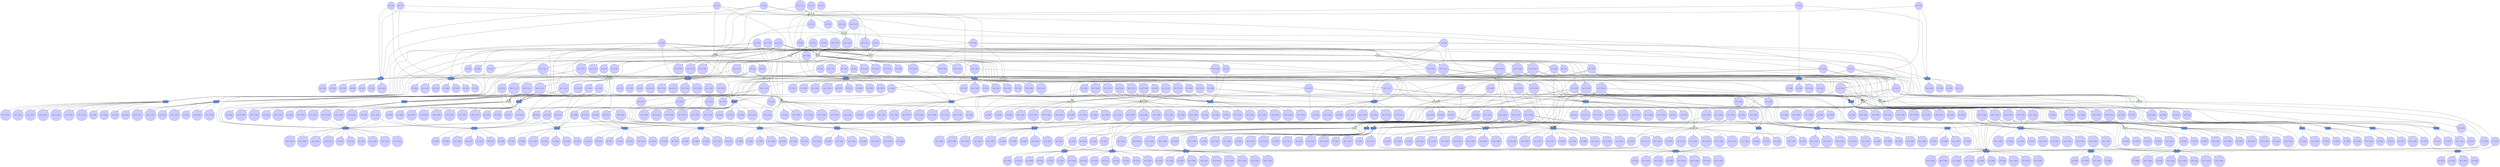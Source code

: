 digraph test {
  c1 -> e43;
  c1 -> e20;
  c1 -> e57;
  c1 -> e59;
  c1 -> e64;
  c1 -> e7;
  c1 -> e69;
  c1 -> e5;
  c1 -> e3;
  c2 -> e7;
  c2 -> e6;
  c2 -> e5;
  c2 -> e3;
  c2 -> e2;
  c3 -> e67;
  c3 -> e71;
  c3 -> e1;
  c4 -> e67;
  c4 -> e68;
  c4 -> e2;
  c4 -> e1;
  c5 -> e66;
  c5 -> e70;
  c5 -> e1;
  c6 -> e43;
  c6 -> e20;
  c6 -> e57;
  c6 -> e59;
  c6 -> e64;
  c6 -> e7;
  c6 -> e69;
  c6 -> e5;
  c6 -> e3;
  c7 -> e1;
  c8 -> e21;
  c8 -> e15;
  c8 -> e13;
  c8 -> e10;
  c8 -> e8;
  c8 -> e67;
  c8 -> e71;
  c9 -> e7;
  c9 -> e6;
  c9 -> e5;
  c9 -> e3;
  c9 -> e2;
  c10 -> e7;
  c10 -> e6;
  c10 -> e5;
  c10 -> e3;
  c10 -> e2;
  c11 -> e5;
  c11 -> e4;
  c11 -> e3;
  c11 -> e2;
  c12 -> e67;
  c12 -> e71;
  c12 -> e1;
  c13 -> e67;
  c13 -> e68;
  c13 -> e2;
  c13 -> e1;
  c14 -> e66;
  c14 -> e70;
  c14 -> e1;
  c15 -> e59;
  c15 -> e64;
  c15 -> e11;
  c15 -> e7;
  c15 -> e69;
  c15 -> e70;
  c15 -> e5;
  c15 -> e3;
  c16 -> e43;
  c16 -> e20;
  c16 -> e57;
  c16 -> e59;
  c16 -> e64;
  c16 -> e7;
  c16 -> e69;
  c16 -> e5;
  c16 -> e3;
  c17 -> e68;
  c17 -> e2;
  c17 -> e1;
  c18 -> e57;
  c18 -> e64;
  c18 -> e10;
  c18 -> e7;
  c18 -> e69;
  c18 -> e71;
  c18 -> e5;
  c18 -> e3;
  c19 -> e3;
  c19 -> e2;
  c19 -> e1;
  e1 -> c20;
  c20 -> e21;
  c20 -> e15;
  c20 -> e13;
  c20 -> e10;
  c20 -> e8;
  c20 -> e65;
  e1 -> c21;
  c21 -> e8;
  c21 -> e4;
  e1 -> c22;
  c22 -> e16;
  c22 -> e14;
  c22 -> e11;
  c22 -> e9;
  c22 -> e65;
  e1 -> c23;
  c23 -> e4;
  e1 -> c24;
  c24 -> e7;
  c24 -> e6;
  c24 -> e65;
  c24 -> e5;
  e1 -> c25;
  c25 -> e21;
  c25 -> e15;
  c25 -> e13;
  c25 -> e10;
  c25 -> e8;
  c25 -> e65;
  e1 -> c26;
  c26 -> e17;
  c26 -> e13;
  c26 -> e12;
  c26 -> e8;
  c26 -> e6;
  c26 -> e65;
  e1 -> c27;
  c27 -> e16;
  c27 -> e14;
  c27 -> e11;
  c27 -> e9;
  c27 -> e65;
  e1 -> c28;
  c28 -> e4;
  e2 -> c29;
  c29 -> e71;
  e2 -> c30;
  c30 -> e69;
  c30 -> e70;
  e2 -> c31;
  c31 -> e69;
  c31 -> e71;
  e2 -> c32;
  e2 -> c33;
  c33 -> e69;
  e2 -> c34;
  c34 -> e69;
  e2 -> c35;
  c35 -> e71;
  e2 -> c36;
  c36 -> e69;
  e3 -> c37;
  c37 -> e66;
  e3 -> c38;
  e3 -> c39;
  c39 -> e67;
  e3 -> c40;
  c40 -> e66;
  c40 -> e68;
  e3 -> c41;
  c41 -> e67;
  c41 -> e68;
  e3 -> c42;
  e3 -> c43;
  c43 -> e68;
  e3 -> c44;
  c44 -> e68;
  e3 -> c45;
  e3 -> c46;
  c46 -> e68;
  e4 -> c47;
  c47 -> e7;
  c47 -> e6;
  e4 -> c48;
  c48 -> e17;
  c48 -> e13;
  c48 -> e12;
  c48 -> e6;
  c48 -> e65;
  e4 -> c49;
  c49 -> e34;
  c49 -> e22;
  c49 -> e17;
  c49 -> e58;
  c49 -> e12;
  c49 -> e6;
  c49 -> e65;
  e4 -> c50;
  c50 -> e65;
  e5 -> c51;
  c51 -> e63;
  c51 -> e9;
  e5 -> c52;
  c52 -> e18;
  c52 -> e62;
  c52 -> e63;
  e5 -> c53;
  c53 -> e62;
  c53 -> e8;
  e5 -> c54;
  c54 -> e63;
  c54 -> e9;
  e5 -> c55;
  c55 -> e62;
  c55 -> e8;
  e5 -> c56;
  c56 -> e18;
  c56 -> e62;
  c56 -> e63;
  e5 -> c57;
  c57 -> e18;
  c57 -> e62;
  c57 -> e63;
  e5 -> c58;
  c58 -> e18;
  c58 -> e62;
  c58 -> e63;
  e5 -> c59;
  c59 -> e18;
  c59 -> e62;
  c59 -> e63;
  e5 -> c60;
  c60 -> e18;
  c60 -> e62;
  c60 -> e63;
  e71 -> c61;
  e71 -> c62;
  e71 -> c63;
  e71 -> c64;
  e71 -> c65;
  e71 -> c66;
  e71 -> c67;
  e70 -> c68;
  e70 -> c69;
  e70 -> c70;
  e70 -> c71;
  e69 -> c72;
  e69 -> c73;
  e69 -> c74;
  e69 -> c75;
  e69 -> c76;
  e69 -> c77;
  e69 -> c78;
  e69 -> c79;
  e69 -> c80;
  e69 -> c81;
  e68 -> c82;
  e68 -> c83;
  e68 -> c84;
  e68 -> c85;
  e68 -> c86;
  e68 -> c87;
  e68 -> c88;
  e68 -> c89;
  e67 -> c90;
  e67 -> c91;
  e67 -> c92;
  e67 -> c93;
  e67 -> c94;
  e67 -> c95;
  e67 -> c96;
  e66 -> c97;
  e66 -> c98;
  e66 -> c99;
  e66 -> c100;
  e65 -> c101;
  e65 -> c102;
  e65 -> c103;
  e65 -> c104;
  e65 -> c105;
  e65 -> c106;
  e65 -> c107;
  e65 -> c108;
  e65 -> c109;
  e6 -> c110;
  c110 -> e60;
  c110 -> e10;
  e6 -> c111;
  c111 -> e59;
  c111 -> e61;
  c111 -> e64;
  c111 -> e11;
  e6 -> c112;
  c112 -> e57;
  c112 -> e60;
  c112 -> e64;
  c112 -> e10;
  e6 -> c113;
  c113 -> e42;
  c113 -> e19;
  c113 -> e60;
  c113 -> e61;
  e6 -> c114;
  c114 -> e20;
  c114 -> e19;
  c114 -> e57;
  c114 -> e59;
  c114 -> e60;
  c114 -> e61;
  c114 -> e64;
  e6 -> c115;
  c115 -> e20;
  c115 -> e19;
  c115 -> e57;
  c115 -> e59;
  c115 -> e60;
  c115 -> e61;
  c115 -> e64;
  e6 -> c116;
  c116 -> e60;
  c116 -> e10;
  e6 -> c117;
  c117 -> e20;
  c117 -> e19;
  c117 -> e57;
  c117 -> e59;
  c117 -> e60;
  c117 -> e61;
  c117 -> e64;
  e7 -> c118;
  c118 -> e51;
  c118 -> e55;
  c118 -> e56;
  c118 -> e16;
  c118 -> e14;
  e7 -> c119;
  c119 -> e29;
  c119 -> e35;
  c119 -> e36;
  c119 -> e25;
  c119 -> e23;
  c119 -> e48;
  c119 -> e49;
  c119 -> e51;
  c119 -> e54;
  c119 -> e55;
  c119 -> e56;
  e7 -> c120;
  c120 -> e48;
  c120 -> e49;
  c120 -> e21;
  c120 -> e54;
  c120 -> e56;
  c120 -> e15;
  c120 -> e13;
  e7 -> c121;
  c121 -> e55;
  c121 -> e58;
  c121 -> e14;
  c121 -> e12;
  e7 -> c122;
  c122 -> e54;
  c122 -> e17;
  c122 -> e13;
  c122 -> e12;
  e7 -> c123;
  c123 -> e29;
  c123 -> e35;
  c123 -> e36;
  c123 -> e25;
  c123 -> e23;
  c123 -> e48;
  c123 -> e49;
  c123 -> e51;
  c123 -> e54;
  c123 -> e55;
  c123 -> e56;
  e7 -> c124;
  c124 -> e23;
  c124 -> e22;
  c124 -> e54;
  c124 -> e55;
  c124 -> e17;
  c124 -> e58;
  c124 -> e12;
  e7 -> c125;
  c125 -> e23;
  c125 -> e22;
  c125 -> e54;
  c125 -> e55;
  c125 -> e17;
  c125 -> e58;
  c125 -> e12;
  e7 -> c126;
  c126 -> e29;
  c126 -> e35;
  c126 -> e36;
  c126 -> e25;
  c126 -> e23;
  c126 -> e48;
  c126 -> e49;
  c126 -> e51;
  c126 -> e54;
  c126 -> e55;
  c126 -> e56;
  e7 -> c127;
  c127 -> e23;
  c127 -> e22;
  c127 -> e54;
  c127 -> e55;
  c127 -> e17;
  c127 -> e58;
  c127 -> e12;
  e8 -> c128;
  c128 -> e47;
  e8 -> c129;
  c129 -> e47;
  e8 -> c130;
  c130 -> e18;
  c130 -> e63;
  e8 -> c131;
  c131 -> e18;
  c131 -> e63;
  e8 -> c132;
  c132 -> e47;
  e8 -> c133;
  c133 -> e47;
  e8 -> c134;
  c134 -> e47;
  e9 -> c135;
  c135 -> e18;
  c135 -> e62;
  e9 -> c136;
  c136 -> e46;
  e9 -> c137;
  c137 -> e18;
  c137 -> e62;
  e9 -> c138;
  c138 -> e46;
  e10 -> c139;
  c139 -> e40;
  c139 -> e45;
  e10 -> c140;
  c140 -> e40;
  c140 -> e42;
  c140 -> e19;
  c140 -> e61;
  e10 -> c141;
  c141 -> e43;
  c141 -> e45;
  c141 -> e20;
  c141 -> e59;
  e10 -> c142;
  c142 -> e20;
  c142 -> e19;
  c142 -> e59;
  c142 -> e61;
  e10 -> c143;
  c143 -> e40;
  c143 -> e45;
  e10 -> c144;
  c144 -> e40;
  c144 -> e42;
  c144 -> e19;
  c144 -> e61;
  e10 -> c145;
  c145 -> e40;
  c145 -> e45;
  e11 -> c146;
  c146 -> e20;
  c146 -> e19;
  c146 -> e57;
  c146 -> e60;
  e11 -> c147;
  c147 -> e38;
  c147 -> e44;
  e11 -> c148;
  c148 -> e43;
  c148 -> e44;
  c148 -> e20;
  c148 -> e57;
  e11 -> c149;
  c149 -> e38;
  c149 -> e44;
  e64 -> c150;
  e64 -> c151;
  e64 -> c152;
  e64 -> c153;
  e64 -> c154;
  e64 -> c155;
  e64 -> c156;
  e64 -> c157;
  e64 -> c158;
  e64 -> c159;
  e12 -> c160;
  c160 -> e52;
  c160 -> e15;
  e12 -> c161;
  c161 -> e51;
  c161 -> e53;
  c161 -> e56;
  c161 -> e16;
  e12 -> c162;
  c162 -> e49;
  c162 -> e52;
  c162 -> e56;
  c162 -> e15;
  e12 -> c163;
  c163 -> e28;
  c163 -> e24;
  c163 -> e52;
  c163 -> e53;
  e12 -> c164;
  c164 -> e25;
  c164 -> e24;
  c164 -> e49;
  c164 -> e51;
  c164 -> e52;
  c164 -> e53;
  c164 -> e56;
  e12 -> c165;
  c165 -> e25;
  c165 -> e24;
  c165 -> e49;
  c165 -> e51;
  c165 -> e52;
  c165 -> e53;
  c165 -> e56;
  e12 -> c166;
  c166 -> e52;
  c166 -> e15;
  e12 -> c167;
  c167 -> e25;
  c167 -> e24;
  c167 -> e49;
  c167 -> e51;
  c167 -> e52;
  c167 -> e53;
  c167 -> e56;
  e13 -> c168;
  c168 -> e33;
  c168 -> e39;
  e13 -> c169;
  c169 -> e33;
  c169 -> e34;
  c169 -> e22;
  c169 -> e58;
  e13 -> c170;
  c170 -> e35;
  c170 -> e39;
  c170 -> e23;
  c170 -> e55;
  e13 -> c171;
  c171 -> e23;
  c171 -> e22;
  c171 -> e55;
  c171 -> e58;
  e13 -> c172;
  c172 -> e33;
  c172 -> e39;
  e13 -> c173;
  c173 -> e33;
  c173 -> e34;
  c173 -> e22;
  c173 -> e58;
  e13 -> c174;
  c174 -> e33;
  c174 -> e39;
  e14 -> c175;
  c175 -> e23;
  c175 -> e22;
  c175 -> e54;
  c175 -> e17;
  e14 -> c176;
  c176 -> e32;
  c176 -> e37;
  c176 -> e50;
  e14 -> c177;
  c177 -> e35;
  c177 -> e36;
  c177 -> e37;
  c177 -> e23;
  c177 -> e48;
  c177 -> e50;
  c177 -> e54;
  e14 -> c178;
  c178 -> e32;
  c178 -> e37;
  c178 -> e50;
  e63 -> c179;
  e63 -> c180;
  e63 -> c181;
  e63 -> c182;
  e63 -> c183;
  e63 -> c184;
  e63 -> c185;
  e63 -> c186;
  e63 -> c187;
  e63 -> c188;
  e62 -> c189;
  e62 -> c190;
  e62 -> c191;
  e62 -> c192;
  e62 -> c193;
  e62 -> c194;
  e62 -> c195;
  e62 -> c196;
  e62 -> c197;
  e62 -> c198;
  e61 -> c199;
  e61 -> c200;
  e61 -> c201;
  e61 -> c202;
  e61 -> c203;
  e61 -> c204;
  e61 -> c205;
  e61 -> c206;
  e60 -> c207;
  e60 -> c208;
  e60 -> c209;
  e60 -> c210;
  e60 -> c211;
  e60 -> c212;
  e60 -> c213;
  e60 -> c214;
  e59 -> c215;
  e59 -> c216;
  e59 -> c217;
  e59 -> c218;
  e59 -> c219;
  e59 -> c220;
  e59 -> c221;
  e59 -> c222;
  e59 -> c223;
  e59 -> c224;
  e15 -> c225;
  c225 -> e27;
  c225 -> e31;
  e15 -> c226;
  c226 -> e27;
  c226 -> e28;
  c226 -> e24;
  c226 -> e53;
  e15 -> c227;
  c227 -> e29;
  c227 -> e31;
  c227 -> e25;
  c227 -> e51;
  e15 -> c228;
  c228 -> e25;
  c228 -> e24;
  c228 -> e51;
  c228 -> e53;
  e15 -> c229;
  c229 -> e27;
  c229 -> e31;
  e15 -> c230;
  c230 -> e27;
  c230 -> e28;
  c230 -> e24;
  c230 -> e53;
  e15 -> c231;
  c231 -> e27;
  c231 -> e31;
  e58 -> c232;
  e58 -> c233;
  e58 -> c234;
  e58 -> c235;
  e58 -> c236;
  e58 -> c237;
  e58 -> c238;
  e58 -> c239;
  e57 -> c240;
  e57 -> c241;
  e57 -> c242;
  e57 -> c243;
  e57 -> c244;
  e57 -> c245;
  e57 -> c246;
  e57 -> c247;
  e57 -> c248;
  e57 -> c249;
  e16 -> c250;
  c250 -> e25;
  c250 -> e24;
  c250 -> e49;
  c250 -> e52;
  e16 -> c251;
  c251 -> e26;
  c251 -> e30;
  e16 -> c252;
  c252 -> e29;
  c252 -> e30;
  c252 -> e25;
  c252 -> e49;
  e16 -> c253;
  c253 -> e26;
  c253 -> e30;
  e17 -> c254;
  c254 -> e21;
  e17 -> c255;
  c255 -> e36;
  c255 -> e41;
  c255 -> e48;
  c255 -> e50;
  e17 -> c256;
  c256 -> e48;
  c256 -> e21;
  e17 -> c257;
  c257 -> e41;
  e17 -> c258;
  c258 -> e36;
  c258 -> e41;
  c258 -> e48;
  e17 -> c259;
  c259 -> e36;
  c259 -> e41;
  c259 -> e48;
  e17 -> c260;
  c260 -> e21;
  e17 -> c261;
  c261 -> e36;
  c261 -> e41;
  c261 -> e48;
  e56 -> c262;
  e56 -> c263;
  e56 -> c264;
  e56 -> c265;
  e56 -> c266;
  e56 -> c267;
  e56 -> c268;
  e56 -> c269;
  e56 -> c270;
  e56 -> c271;
  e55 -> c272;
  e55 -> c273;
  e55 -> c274;
  e55 -> c275;
  e55 -> c276;
  e55 -> c277;
  e55 -> c278;
  e55 -> c279;
  e55 -> c280;
  e55 -> c281;
  e54 -> c282;
  e54 -> c283;
  e54 -> c284;
  e54 -> c285;
  e54 -> c286;
  e54 -> c287;
  e54 -> c288;
  e54 -> c289;
  e54 -> c290;
  e54 -> c291;
  e18 -> c292;
  c292 -> e46;
  e18 -> c293;
  e18 -> c294;
  c294 -> e47;
  e18 -> c295;
  c295 -> e46;
  e18 -> c296;
  c296 -> e47;
  e18 -> c297;
  e18 -> c298;
  e18 -> c299;
  e18 -> c300;
  e18 -> c301;
  e19 -> c302;
  c302 -> e45;
  e19 -> c303;
  c303 -> e43;
  c303 -> e44;
  e19 -> c304;
  c304 -> e43;
  c304 -> e45;
  e19 -> c305;
  e19 -> c306;
  c306 -> e43;
  e19 -> c307;
  c307 -> e43;
  e19 -> c308;
  c308 -> e45;
  e19 -> c309;
  c309 -> e43;
  e53 -> c310;
  e53 -> c311;
  e53 -> c312;
  e53 -> c313;
  e53 -> c314;
  e53 -> c315;
  e53 -> c316;
  e53 -> c317;
  e52 -> c318;
  e52 -> c319;
  e52 -> c320;
  e52 -> c321;
  e52 -> c322;
  e52 -> c323;
  e52 -> c324;
  e52 -> c325;
  e20 -> c326;
  c326 -> e38;
  e20 -> c327;
  e20 -> c328;
  c328 -> e40;
  e20 -> c329;
  c329 -> e38;
  c329 -> e42;
  e20 -> c330;
  c330 -> e40;
  c330 -> e42;
  e20 -> c331;
  e20 -> c332;
  c332 -> e42;
  e20 -> c333;
  c333 -> e42;
  e20 -> c334;
  e20 -> c335;
  c335 -> e42;
  e21 -> c336;
  e21 -> c337;
  c337 -> e41;
  e21 -> c338;
  c338 -> e36;
  e21 -> c339;
  c339 -> e36;
  c339 -> e41;
  e21 -> c340;
  e21 -> c341;
  c341 -> e41;
  e21 -> c342;
  e22 -> c343;
  c343 -> e39;
  e22 -> c344;
  c344 -> e35;
  c344 -> e37;
  e22 -> c345;
  c345 -> e35;
  c345 -> e39;
  e22 -> c346;
  e22 -> c347;
  c347 -> e35;
  e22 -> c348;
  c348 -> e35;
  e22 -> c349;
  c349 -> e39;
  e22 -> c350;
  c350 -> e35;
  e51 -> c351;
  e51 -> c352;
  e51 -> c353;
  e51 -> c354;
  e51 -> c355;
  e51 -> c356;
  e51 -> c357;
  e51 -> c358;
  e51 -> c359;
  e51 -> c360;
  e50 -> c361;
  e50 -> c362;
  e50 -> c363;
  e50 -> c364;
  e49 -> c365;
  e49 -> c366;
  e49 -> c367;
  e49 -> c368;
  e49 -> c369;
  e49 -> c370;
  e49 -> c371;
  e49 -> c372;
  e49 -> c373;
  e49 -> c374;
  e48 -> c375;
  e48 -> c376;
  e48 -> c377;
  e48 -> c378;
  e48 -> c379;
  e48 -> c380;
  e48 -> c381;
  e48 -> c382;
  e48 -> c383;
  e48 -> c384;
  e23 -> c385;
  c385 -> e32;
  e23 -> c386;
  e23 -> c387;
  c387 -> e33;
  e23 -> c388;
  c388 -> e32;
  c388 -> e34;
  e23 -> c389;
  c389 -> e33;
  c389 -> e34;
  e23 -> c390;
  e23 -> c391;
  c391 -> e34;
  e23 -> c392;
  c392 -> e34;
  e23 -> c393;
  e23 -> c394;
  c394 -> e34;
  e47 -> c395;
  e47 -> c396;
  e47 -> c397;
  e47 -> c398;
  e47 -> c399;
  e47 -> c400;
  e47 -> c401;
  e46 -> c402;
  e46 -> c403;
  e46 -> c404;
  e46 -> c405;
  e45 -> c406;
  e45 -> c407;
  e45 -> c408;
  e45 -> c409;
  e45 -> c410;
  e45 -> c411;
  e45 -> c412;
  e44 -> c413;
  e44 -> c414;
  e44 -> c415;
  e44 -> c416;
  e43 -> c417;
  e43 -> c418;
  e43 -> c419;
  e43 -> c420;
  e43 -> c421;
  e43 -> c422;
  e43 -> c423;
  e43 -> c424;
  e43 -> c425;
  e43 -> c426;
  e42 -> c427;
  e42 -> c428;
  e42 -> c429;
  e42 -> c430;
  e42 -> c431;
  e42 -> c432;
  e42 -> c433;
  e42 -> c434;
  e24 -> c435;
  c435 -> e31;
  e24 -> c436;
  c436 -> e29;
  c436 -> e30;
  e24 -> c437;
  c437 -> e29;
  c437 -> e31;
  e24 -> c438;
  e24 -> c439;
  c439 -> e29;
  e24 -> c440;
  c440 -> e29;
  e24 -> c441;
  c441 -> e31;
  e24 -> c442;
  c442 -> e29;
  e41 -> c443;
  e41 -> c444;
  e41 -> c445;
  e41 -> c446;
  e41 -> c447;
  e41 -> c448;
  e41 -> c449;
  e41 -> c450;
  e40 -> c451;
  e40 -> c452;
  e40 -> c453;
  e40 -> c454;
  e40 -> c455;
  e40 -> c456;
  e40 -> c457;
  e39 -> c458;
  e39 -> c459;
  e39 -> c460;
  e39 -> c461;
  e39 -> c462;
  e39 -> c463;
  e39 -> c464;
  e38 -> c465;
  e38 -> c466;
  e38 -> c467;
  e38 -> c468;
  e37 -> c469;
  e37 -> c470;
  e37 -> c471;
  e37 -> c472;
  e25 -> c473;
  c473 -> e26;
  e25 -> c474;
  e25 -> c475;
  c475 -> e27;
  e25 -> c476;
  c476 -> e26;
  c476 -> e28;
  e25 -> c477;
  c477 -> e27;
  c477 -> e28;
  e25 -> c478;
  e25 -> c479;
  c479 -> e28;
  e25 -> c480;
  c480 -> e28;
  e25 -> c481;
  e25 -> c482;
  c482 -> e28;
  e36 -> c483;
  e36 -> c484;
  e36 -> c485;
  e36 -> c486;
  e36 -> c487;
  e36 -> c488;
  e36 -> c489;
  e36 -> c490;
  e36 -> c491;
  e36 -> c492;
  e35 -> c493;
  e35 -> c494;
  e35 -> c495;
  e35 -> c496;
  e35 -> c497;
  e35 -> c498;
  e35 -> c499;
  e35 -> c500;
  e35 -> c501;
  e35 -> c502;
  e34 -> c503;
  e34 -> c504;
  e34 -> c505;
  e34 -> c506;
  e34 -> c507;
  e34 -> c508;
  e34 -> c509;
  e34 -> c510;
  e33 -> c511;
  e33 -> c512;
  e33 -> c513;
  e33 -> c514;
  e33 -> c515;
  e33 -> c516;
  e33 -> c517;
  e32 -> c518;
  e32 -> c519;
  e32 -> c520;
  e32 -> c521;
  e31 -> c522;
  e31 -> c523;
  e31 -> c524;
  e31 -> c525;
  e31 -> c526;
  e31 -> c527;
  e31 -> c528;
  e30 -> c529;
  e30 -> c530;
  e30 -> c531;
  e30 -> c532;
  e29 -> c533;
  e29 -> c534;
  e29 -> c535;
  e29 -> c536;
  e29 -> c537;
  e29 -> c538;
  e29 -> c539;
  e29 -> c540;
  e29 -> c541;
  e29 -> c542;
  e28 -> c543;
  e28 -> c544;
  e28 -> c545;
  e28 -> c546;
  e28 -> c547;
  e28 -> c548;
  e28 -> c549;
  e28 -> c550;
  e27 -> c551;
  e27 -> c552;
  e27 -> c553;
  e27 -> c554;
  e27 -> c555;
  e27 -> c556;
  e27 -> c557;
  e26 -> c558;
  e26 -> c559;
  e26 -> c560;
  e26 -> c561;
  c1 [color="#4040ff" fillcolor="#ccccff" label= <rp+_2<FONT COLOR="red"><SUP>0</SUP></FONT>&nbsp;(c1)> shape=circle style=filled];
  c2 [color="#4040ff" fillcolor="#ccccff" label= <wk-_2<FONT COLOR="red"><SUP>0</SUP></FONT>&nbsp;(c2)> shape=circle style=filled];
  c3 [color="#4040ff" fillcolor="#ccccff" label= <fg+<FONT COLOR="red"><SUP>0</SUP></FONT>&nbsp;(c3)> shape=circle style=filled];
  c4 [color="#4040ff" fillcolor="#ccccff" label= <te+<FONT COLOR="red"><SUP>0</SUP></FONT>&nbsp;(c4)> shape=circle style=filled];
  c5 [color="#4040ff" fillcolor="#ccccff" label= <ec+<FONT COLOR="red"><SUP>0</SUP></FONT>&nbsp;(c5)> shape=circle style=filled];
  c6 [color="#4040ff" fillcolor="#ccccff" label= <rp+_1<FONT COLOR="red"><SUP>0</SUP></FONT>&nbsp;(c6)> shape=circle style=filled];
  c7 [color="#4040ff" fillcolor="#ccccff" label= <wd+<FONT COLOR="red"><SUP>0</SUP></FONT>&nbsp;(c7)> shape=circle style=filled];
  c8 [color="#4040ff" fillcolor="#ccccff" label= <sd+<FONT COLOR="red"><SUP>0</SUP></FONT>&nbsp;(c8)> shape=circle style=filled];
  c9 [color="#4040ff" fillcolor="#ccccff" label= <wk-_1<FONT COLOR="red"><SUP>0</SUP></FONT>&nbsp;(c9)> shape=circle style=filled];
  c10 [color="#4040ff" fillcolor="#ccccff" label= <wk+_3<FONT COLOR="red"><SUP>1</SUP></FONT>&nbsp;(c10)> shape=circle style=filled];
  c11 [color="#4040ff" fillcolor="#ccccff" label= <wk+_2<FONT COLOR="red"><SUP>1</SUP></FONT>&nbsp;(c11)> shape=circle style=filled];
  c12 [color="#4040ff" fillcolor="#ccccff" label= <fg-<FONT COLOR="red"><SUP>1</SUP></FONT>&nbsp;(c12)> shape=circle style=filled];
  c13 [color="#4040ff" fillcolor="#ccccff" label= <te-<FONT COLOR="red"><SUP>1</SUP></FONT>&nbsp;(c13)> shape=circle style=filled];
  c14 [color="#4040ff" fillcolor="#ccccff" label= <ec-<FONT COLOR="red"><SUP>1</SUP></FONT>&nbsp;(c14)> shape=circle style=filled];
  c15 [color="#4040ff" fillcolor="#ccccff" label= <rp-<FONT COLOR="red"><SUP>1</SUP></FONT>&nbsp;(c15)> shape=circle style=filled];
  c16 [color="#4040ff" fillcolor="#ccccff" label= <ac+<FONT COLOR="red"><SUP>1</SUP></FONT>&nbsp;(c16)> shape=circle style=filled];
  c17 [color="#4040ff" fillcolor="#ccccff" label= <wd-<FONT COLOR="red"><SUP>1</SUP></FONT>&nbsp;(c17)> shape=circle style=filled];
  c18 [color="#4040ff" fillcolor="#ccccff" label= <sd-<FONT COLOR="red"><SUP>1</SUP></FONT>&nbsp;(c18)> shape=circle style=filled];
  c19 [color="#4040ff" fillcolor="#ccccff" label= <wk+_1<FONT COLOR="red"><SUP>1</SUP></FONT>&nbsp;(c19)> shape=circle style=filled];
  c20 [color="#4040ff" fillcolor="#ccccff" label= <fg+<FONT COLOR="red"><SUP>1</SUP></FONT>&nbsp;(c20)> shape=circle style=filled];
  c21 [color="#4040ff" fillcolor="#ccccff" label= <te+<FONT COLOR="red"><SUP>1</SUP></FONT>&nbsp;(c21)> shape=circle style=filled];
  c22 [color="#4040ff" fillcolor="#ccccff" label= <ec+<FONT COLOR="red"><SUP>1</SUP></FONT>&nbsp;(c22)> shape=circle style=filled];
  c23 [color="#4040ff" fillcolor="#ccccff" label= <wd+<FONT COLOR="red"><SUP>1</SUP></FONT>&nbsp;(c23)> shape=circle style=filled];
  c24 [color="#4040ff" fillcolor="#ccccff" label= <wk+_1<FONT COLOR="red"><SUP>1</SUP></FONT>&nbsp;(c24)> shape=circle style=filled];
  c25 [color="#4040ff" fillcolor="#ccccff" label= <fg-<FONT COLOR="red"><SUP>0</SUP></FONT>&nbsp;(c25)> shape=circle style=filled];
  c26 [color="#4040ff" fillcolor="#ccccff" label= <te-<FONT COLOR="red"><SUP>0</SUP></FONT>&nbsp;(c26)> shape=circle style=filled];
  c27 [color="#4040ff" fillcolor="#ccccff" label= <ec-<FONT COLOR="red"><SUP>0</SUP></FONT>&nbsp;(c27)> shape=circle style=filled];
  c28 [color="#4040ff" fillcolor="#ccccff" label= <wd-<FONT COLOR="red"><SUP>0</SUP></FONT>&nbsp;(c28)> shape=circle style=filled];
  c29 [color="#4040ff" fillcolor="#ccccff" label= <te-<FONT COLOR="red"><SUP>1</SUP></FONT>&nbsp;(c29)> shape=circle style=filled];
  c30 [color="#4040ff" fillcolor="#ccccff" label= <wk-_2<FONT COLOR="red"><SUP>1</SUP></FONT>&nbsp;(c30)> shape=circle style=filled];
  c31 [color="#4040ff" fillcolor="#ccccff" label= <wk-_1<FONT COLOR="red"><SUP>1</SUP></FONT>&nbsp;(c31)> shape=circle style=filled];
  c32 [color="#4040ff" fillcolor="#ccccff" label= <wd-<FONT COLOR="red"><SUP>1</SUP></FONT>&nbsp;(c32)> shape=circle style=filled];
  c33 [color="#4040ff" fillcolor="#ccccff" label= <wk+_3<FONT COLOR="red"><SUP>0</SUP></FONT>&nbsp;(c33)> shape=circle style=filled];
  c34 [color="#4040ff" fillcolor="#ccccff" label= <wk+_2<FONT COLOR="red"><SUP>0</SUP></FONT>&nbsp;(c34)> shape=circle style=filled];
  c35 [color="#4040ff" fillcolor="#ccccff" label= <te+<FONT COLOR="red"><SUP>0</SUP></FONT>&nbsp;(c35)> shape=circle style=filled];
  c36 [color="#4040ff" fillcolor="#ccccff" label= <wk+_1<FONT COLOR="red"><SUP>0</SUP></FONT>&nbsp;(c36)> shape=circle style=filled];
  c37 [color="#4040ff" fillcolor="#ccccff" label= <rp-<FONT COLOR="red"><SUP>1</SUP></FONT>&nbsp;(c37)> shape=circle style=filled];
  c38 [color="#4040ff" fillcolor="#ccccff" label= <ac+<FONT COLOR="red"><SUP>1</SUP></FONT>&nbsp;(c38)> shape=circle style=filled];
  c39 [color="#4040ff" fillcolor="#ccccff" label= <sd-<FONT COLOR="red"><SUP>1</SUP></FONT>&nbsp;(c39)> shape=circle style=filled];
  c40 [color="#4040ff" fillcolor="#ccccff" label= <wk-_2<FONT COLOR="red"><SUP>1</SUP></FONT>&nbsp;(c40)> shape=circle style=filled];
  c41 [color="#4040ff" fillcolor="#ccccff" label= <wk-_1<FONT COLOR="red"><SUP>1</SUP></FONT>&nbsp;(c41)> shape=circle style=filled];
  c42 [color="#4040ff" fillcolor="#ccccff" label= <rp+_2<FONT COLOR="red"><SUP>0</SUP></FONT>&nbsp;(c42)> shape=circle style=filled];
  c43 [color="#4040ff" fillcolor="#ccccff" label= <wk+_3<FONT COLOR="red"><SUP>0</SUP></FONT>&nbsp;(c43)> shape=circle style=filled];
  c44 [color="#4040ff" fillcolor="#ccccff" label= <wk+_2<FONT COLOR="red"><SUP>0</SUP></FONT>&nbsp;(c44)> shape=circle style=filled];
  c45 [color="#4040ff" fillcolor="#ccccff" label= <rp+_1<FONT COLOR="red"><SUP>0</SUP></FONT>&nbsp;(c45)> shape=circle style=filled];
  c46 [color="#4040ff" fillcolor="#ccccff" label= <wk+_1<FONT COLOR="red"><SUP>0</SUP></FONT>&nbsp;(c46)> shape=circle style=filled];
  c47 [color="#4040ff" fillcolor="#ccccff" label= <wk+_2<FONT COLOR="red"><SUP>1</SUP></FONT>&nbsp;(c47)> shape=circle style=filled];
  c48 [color="#4040ff" fillcolor="#ccccff" label= <te+<FONT COLOR="red"><SUP>1</SUP></FONT>&nbsp;(c48)> shape=circle style=filled];
  c49 [color="#4040ff" fillcolor="#ccccff" label= <wd-<FONT COLOR="red"><SUP>1</SUP></FONT>&nbsp;(c49)> shape=circle style=filled];
  c50 [color="#4040ff" fillcolor="#ccccff" label= <wd+<FONT COLOR="red"><SUP>0</SUP></FONT>&nbsp;(c50)> shape=circle style=filled];
  c51 [color="#4040ff" fillcolor="#ccccff" label= <rp-<FONT COLOR="red"><SUP>1</SUP></FONT>&nbsp;(c51)> shape=circle style=filled];
  c52 [color="#4040ff" fillcolor="#ccccff" label= <ac+<FONT COLOR="red"><SUP>1</SUP></FONT>&nbsp;(c52)> shape=circle style=filled];
  c53 [color="#4040ff" fillcolor="#ccccff" label= <sd-<FONT COLOR="red"><SUP>1</SUP></FONT>&nbsp;(c53)> shape=circle style=filled];
  c54 [color="#4040ff" fillcolor="#ccccff" label= <wk-_2<FONT COLOR="red"><SUP>1</SUP></FONT>&nbsp;(c54)> shape=circle style=filled];
  c55 [color="#4040ff" fillcolor="#ccccff" label= <wk-_1<FONT COLOR="red"><SUP>1</SUP></FONT>&nbsp;(c55)> shape=circle style=filled];
  c56 [color="#4040ff" fillcolor="#ccccff" label= <rp+_2<FONT COLOR="red"><SUP>0</SUP></FONT>&nbsp;(c56)> shape=circle style=filled];
  c57 [color="#4040ff" fillcolor="#ccccff" label= <wk+_3<FONT COLOR="red"><SUP>0</SUP></FONT>&nbsp;(c57)> shape=circle style=filled];
  c58 [color="#4040ff" fillcolor="#ccccff" label= <wk+_2<FONT COLOR="red"><SUP>0</SUP></FONT>&nbsp;(c58)> shape=circle style=filled];
  c59 [color="#4040ff" fillcolor="#ccccff" label= <rp+_1<FONT COLOR="red"><SUP>0</SUP></FONT>&nbsp;(c59)> shape=circle style=filled];
  c60 [color="#4040ff" fillcolor="#ccccff" label= <wk+_1<FONT COLOR="red"><SUP>0</SUP></FONT>&nbsp;(c60)> shape=circle style=filled];
  c61 [color="#4040ff" fillcolor="#ccccff" label= <fg-<FONT COLOR="red"><SUP>1</SUP></FONT>&nbsp;(c61)> shape=circle style=filled];
  c62 [color="#4040ff" fillcolor="#ccccff" label= <te-<FONT COLOR="red"><SUP>1</SUP></FONT>&nbsp;(c62)> shape=circle style=filled];
  c63 [color="#4040ff" fillcolor="#ccccff" label= <sd-<FONT COLOR="red"><SUP>1</SUP></FONT>&nbsp;(c63)> shape=circle style=filled];
  c64 [color="#4040ff" fillcolor="#ccccff" label= <wk-_1<FONT COLOR="red"><SUP>1</SUP></FONT>&nbsp;(c64)> shape=circle style=filled];
  c65 [color="#4040ff" fillcolor="#ccccff" label= <fg+<FONT COLOR="red"><SUP>0</SUP></FONT>&nbsp;(c65)> shape=circle style=filled];
  c66 [color="#4040ff" fillcolor="#ccccff" label= <te+<FONT COLOR="red"><SUP>0</SUP></FONT>&nbsp;(c66)> shape=circle style=filled];
  c67 [color="#4040ff" fillcolor="#ccccff" label= <sd+<FONT COLOR="red"><SUP>0</SUP></FONT>&nbsp;(c67)> shape=circle style=filled];
  c68 [color="#4040ff" fillcolor="#ccccff" label= <wk-_2<FONT COLOR="red"><SUP>1</SUP></FONT>&nbsp;(c68)> shape=circle style=filled];
  c69 [color="#4040ff" fillcolor="#ccccff" label= <ec-<FONT COLOR="red"><SUP>1</SUP></FONT>&nbsp;(c69)> shape=circle style=filled];
  c70 [color="#4040ff" fillcolor="#ccccff" label= <rp-<FONT COLOR="red"><SUP>1</SUP></FONT>&nbsp;(c70)> shape=circle style=filled];
  c71 [color="#4040ff" fillcolor="#ccccff" label= <ec+<FONT COLOR="red"><SUP>0</SUP></FONT>&nbsp;(c71)> shape=circle style=filled];
  c72 [color="#4040ff" fillcolor="#ccccff" label= <rp-<FONT COLOR="red"><SUP>1</SUP></FONT>&nbsp;(c72)> shape=circle style=filled];
  c73 [color="#4040ff" fillcolor="#ccccff" label= <ac+<FONT COLOR="red"><SUP>1</SUP></FONT>&nbsp;(c73)> shape=circle style=filled];
  c74 [color="#4040ff" fillcolor="#ccccff" label= <sd-<FONT COLOR="red"><SUP>1</SUP></FONT>&nbsp;(c74)> shape=circle style=filled];
  c75 [color="#4040ff" fillcolor="#ccccff" label= <wk-_2<FONT COLOR="red"><SUP>1</SUP></FONT>&nbsp;(c75)> shape=circle style=filled];
  c76 [color="#4040ff" fillcolor="#ccccff" label= <wk-_1<FONT COLOR="red"><SUP>1</SUP></FONT>&nbsp;(c76)> shape=circle style=filled];
  c77 [color="#4040ff" fillcolor="#ccccff" label= <rp+_2<FONT COLOR="red"><SUP>0</SUP></FONT>&nbsp;(c77)> shape=circle style=filled];
  c78 [color="#4040ff" fillcolor="#ccccff" label= <wk+_3<FONT COLOR="red"><SUP>0</SUP></FONT>&nbsp;(c78)> shape=circle style=filled];
  c79 [color="#4040ff" fillcolor="#ccccff" label= <wk+_2<FONT COLOR="red"><SUP>0</SUP></FONT>&nbsp;(c79)> shape=circle style=filled];
  c80 [color="#4040ff" fillcolor="#ccccff" label= <rp+_1<FONT COLOR="red"><SUP>0</SUP></FONT>&nbsp;(c80)> shape=circle style=filled];
  c81 [color="#4040ff" fillcolor="#ccccff" label= <wk+_1<FONT COLOR="red"><SUP>0</SUP></FONT>&nbsp;(c81)> shape=circle style=filled];
  c82 [color="#4040ff" fillcolor="#ccccff" label= <te-<FONT COLOR="red"><SUP>1</SUP></FONT>&nbsp;(c82)> shape=circle style=filled];
  c83 [color="#4040ff" fillcolor="#ccccff" label= <wk-_2<FONT COLOR="red"><SUP>1</SUP></FONT>&nbsp;(c83)> shape=circle style=filled];
  c84 [color="#4040ff" fillcolor="#ccccff" label= <wk-_1<FONT COLOR="red"><SUP>1</SUP></FONT>&nbsp;(c84)> shape=circle style=filled];
  c85 [color="#4040ff" fillcolor="#ccccff" label= <wd-<FONT COLOR="red"><SUP>1</SUP></FONT>&nbsp;(c85)> shape=circle style=filled];
  c86 [color="#4040ff" fillcolor="#ccccff" label= <wk+_3<FONT COLOR="red"><SUP>0</SUP></FONT>&nbsp;(c86)> shape=circle style=filled];
  c87 [color="#4040ff" fillcolor="#ccccff" label= <wk+_2<FONT COLOR="red"><SUP>0</SUP></FONT>&nbsp;(c87)> shape=circle style=filled];
  c88 [color="#4040ff" fillcolor="#ccccff" label= <te+<FONT COLOR="red"><SUP>0</SUP></FONT>&nbsp;(c88)> shape=circle style=filled];
  c89 [color="#4040ff" fillcolor="#ccccff" label= <wk+_1<FONT COLOR="red"><SUP>0</SUP></FONT>&nbsp;(c89)> shape=circle style=filled];
  c90 [color="#4040ff" fillcolor="#ccccff" label= <fg-<FONT COLOR="red"><SUP>1</SUP></FONT>&nbsp;(c90)> shape=circle style=filled];
  c91 [color="#4040ff" fillcolor="#ccccff" label= <te-<FONT COLOR="red"><SUP>1</SUP></FONT>&nbsp;(c91)> shape=circle style=filled];
  c92 [color="#4040ff" fillcolor="#ccccff" label= <sd-<FONT COLOR="red"><SUP>1</SUP></FONT>&nbsp;(c92)> shape=circle style=filled];
  c93 [color="#4040ff" fillcolor="#ccccff" label= <wk-_1<FONT COLOR="red"><SUP>1</SUP></FONT>&nbsp;(c93)> shape=circle style=filled];
  c94 [color="#4040ff" fillcolor="#ccccff" label= <fg+<FONT COLOR="red"><SUP>0</SUP></FONT>&nbsp;(c94)> shape=circle style=filled];
  c95 [color="#4040ff" fillcolor="#ccccff" label= <te+<FONT COLOR="red"><SUP>0</SUP></FONT>&nbsp;(c95)> shape=circle style=filled];
  c96 [color="#4040ff" fillcolor="#ccccff" label= <sd+<FONT COLOR="red"><SUP>0</SUP></FONT>&nbsp;(c96)> shape=circle style=filled];
  c97 [color="#4040ff" fillcolor="#ccccff" label= <wk-_2<FONT COLOR="red"><SUP>1</SUP></FONT>&nbsp;(c97)> shape=circle style=filled];
  c98 [color="#4040ff" fillcolor="#ccccff" label= <ec-<FONT COLOR="red"><SUP>1</SUP></FONT>&nbsp;(c98)> shape=circle style=filled];
  c99 [color="#4040ff" fillcolor="#ccccff" label= <rp-<FONT COLOR="red"><SUP>1</SUP></FONT>&nbsp;(c99)> shape=circle style=filled];
  c100 [color="#4040ff" fillcolor="#ccccff" label= <ec+<FONT COLOR="red"><SUP>0</SUP></FONT>&nbsp;(c100)> shape=circle style=filled];
  c101 [color="#4040ff" fillcolor="#ccccff" label= <fg+<FONT COLOR="red"><SUP>1</SUP></FONT>&nbsp;(c101)> shape=circle style=filled];
  c102 [color="#4040ff" fillcolor="#ccccff" label= <te+<FONT COLOR="red"><SUP>1</SUP></FONT>&nbsp;(c102)> shape=circle style=filled];
  c103 [color="#4040ff" fillcolor="#ccccff" label= <ec+<FONT COLOR="red"><SUP>1</SUP></FONT>&nbsp;(c103)> shape=circle style=filled];
  c104 [color="#4040ff" fillcolor="#ccccff" label= <wd+<FONT COLOR="red"><SUP>1</SUP></FONT>&nbsp;(c104)> shape=circle style=filled];
  c105 [color="#4040ff" fillcolor="#ccccff" label= <wk+_1<FONT COLOR="red"><SUP>1</SUP></FONT>&nbsp;(c105)> shape=circle style=filled];
  c106 [color="#4040ff" fillcolor="#ccccff" label= <fg-<FONT COLOR="red"><SUP>0</SUP></FONT>&nbsp;(c106)> shape=circle style=filled];
  c107 [color="#4040ff" fillcolor="#ccccff" label= <te-<FONT COLOR="red"><SUP>0</SUP></FONT>&nbsp;(c107)> shape=circle style=filled];
  c108 [color="#4040ff" fillcolor="#ccccff" label= <ec-<FONT COLOR="red"><SUP>0</SUP></FONT>&nbsp;(c108)> shape=circle style=filled];
  c109 [color="#4040ff" fillcolor="#ccccff" label= <wd-<FONT COLOR="red"><SUP>0</SUP></FONT>&nbsp;(c109)> shape=circle style=filled];
  c110 [color="#4040ff" fillcolor="#ccccff" label= <te-<FONT COLOR="red"><SUP>1</SUP></FONT>&nbsp;(c110)> shape=circle style=filled];
  c111 [color="#4040ff" fillcolor="#ccccff" label= <wk-_2<FONT COLOR="red"><SUP>1</SUP></FONT>&nbsp;(c111)> shape=circle style=filled];
  c112 [color="#4040ff" fillcolor="#ccccff" label= <wk-_1<FONT COLOR="red"><SUP>1</SUP></FONT>&nbsp;(c112)> shape=circle style=filled];
  c113 [color="#4040ff" fillcolor="#ccccff" label= <wd-<FONT COLOR="red"><SUP>1</SUP></FONT>&nbsp;(c113)> shape=circle style=filled];
  c114 [color="#4040ff" fillcolor="#ccccff" label= <wk+_3<FONT COLOR="red"><SUP>0</SUP></FONT>&nbsp;(c114)> shape=circle style=filled];
  c115 [color="#4040ff" fillcolor="#ccccff" label= <wk+_2<FONT COLOR="red"><SUP>0</SUP></FONT>&nbsp;(c115)> shape=circle style=filled];
  c116 [color="#4040ff" fillcolor="#ccccff" label= <te+<FONT COLOR="red"><SUP>0</SUP></FONT>&nbsp;(c116)> shape=circle style=filled];
  c117 [color="#4040ff" fillcolor="#ccccff" label= <wk+_1<FONT COLOR="red"><SUP>0</SUP></FONT>&nbsp;(c117)> shape=circle style=filled];
  c118 [color="#4040ff" fillcolor="#ccccff" label= <rp-<FONT COLOR="red"><SUP>1</SUP></FONT>&nbsp;(c118)> shape=circle style=filled];
  c119 [color="#4040ff" fillcolor="#ccccff" label= <ac+<FONT COLOR="red"><SUP>1</SUP></FONT>&nbsp;(c119)> shape=circle style=filled];
  c120 [color="#4040ff" fillcolor="#ccccff" label= <sd-<FONT COLOR="red"><SUP>1</SUP></FONT>&nbsp;(c120)> shape=circle style=filled];
  c121 [color="#4040ff" fillcolor="#ccccff" label= <wk-_2<FONT COLOR="red"><SUP>1</SUP></FONT>&nbsp;(c121)> shape=circle style=filled];
  c122 [color="#4040ff" fillcolor="#ccccff" label= <wk-_1<FONT COLOR="red"><SUP>1</SUP></FONT>&nbsp;(c122)> shape=circle style=filled];
  c123 [color="#4040ff" fillcolor="#ccccff" label= <rp+_2<FONT COLOR="red"><SUP>0</SUP></FONT>&nbsp;(c123)> shape=circle style=filled];
  c124 [color="#4040ff" fillcolor="#ccccff" label= <wk+_3<FONT COLOR="red"><SUP>0</SUP></FONT>&nbsp;(c124)> shape=circle style=filled];
  c125 [color="#4040ff" fillcolor="#ccccff" label= <wk+_2<FONT COLOR="red"><SUP>0</SUP></FONT>&nbsp;(c125)> shape=circle style=filled];
  c126 [color="#4040ff" fillcolor="#ccccff" label= <rp+_1<FONT COLOR="red"><SUP>0</SUP></FONT>&nbsp;(c126)> shape=circle style=filled];
  c127 [color="#4040ff" fillcolor="#ccccff" label= <wk+_1<FONT COLOR="red"><SUP>0</SUP></FONT>&nbsp;(c127)> shape=circle style=filled];
  c128 [color="#4040ff" fillcolor="#ccccff" label= <fg-<FONT COLOR="red"><SUP>1</SUP></FONT>&nbsp;(c128)> shape=circle style=filled];
  c129 [color="#4040ff" fillcolor="#ccccff" label= <te-<FONT COLOR="red"><SUP>1</SUP></FONT>&nbsp;(c129)> shape=circle style=filled];
  c130 [color="#4040ff" fillcolor="#ccccff" label= <sd-<FONT COLOR="red"><SUP>1</SUP></FONT>&nbsp;(c130)> shape=circle style=filled];
  c131 [color="#4040ff" fillcolor="#ccccff" label= <wk-_1<FONT COLOR="red"><SUP>1</SUP></FONT>&nbsp;(c131)> shape=circle style=filled];
  c132 [color="#4040ff" fillcolor="#ccccff" label= <fg+<FONT COLOR="red"><SUP>0</SUP></FONT>&nbsp;(c132)> shape=circle style=filled];
  c133 [color="#4040ff" fillcolor="#ccccff" label= <te+<FONT COLOR="red"><SUP>0</SUP></FONT>&nbsp;(c133)> shape=circle style=filled];
  c134 [color="#4040ff" fillcolor="#ccccff" label= <sd+<FONT COLOR="red"><SUP>0</SUP></FONT>&nbsp;(c134)> shape=circle style=filled];
  c135 [color="#4040ff" fillcolor="#ccccff" label= <wk-_2<FONT COLOR="red"><SUP>1</SUP></FONT>&nbsp;(c135)> shape=circle style=filled];
  c136 [color="#4040ff" fillcolor="#ccccff" label= <ec-<FONT COLOR="red"><SUP>1</SUP></FONT>&nbsp;(c136)> shape=circle style=filled];
  c137 [color="#4040ff" fillcolor="#ccccff" label= <rp-<FONT COLOR="red"><SUP>1</SUP></FONT>&nbsp;(c137)> shape=circle style=filled];
  c138 [color="#4040ff" fillcolor="#ccccff" label= <ec+<FONT COLOR="red"><SUP>0</SUP></FONT>&nbsp;(c138)> shape=circle style=filled];
  c139 [color="#4040ff" fillcolor="#ccccff" label= <fg-<FONT COLOR="red"><SUP>1</SUP></FONT>&nbsp;(c139)> shape=circle style=filled];
  c140 [color="#4040ff" fillcolor="#ccccff" label= <te-<FONT COLOR="red"><SUP>1</SUP></FONT>&nbsp;(c140)> shape=circle style=filled];
  c141 [color="#4040ff" fillcolor="#ccccff" label= <sd-<FONT COLOR="red"><SUP>1</SUP></FONT>&nbsp;(c141)> shape=circle style=filled];
  c142 [color="#4040ff" fillcolor="#ccccff" label= <wk-_1<FONT COLOR="red"><SUP>1</SUP></FONT>&nbsp;(c142)> shape=circle style=filled];
  c143 [color="#4040ff" fillcolor="#ccccff" label= <fg+<FONT COLOR="red"><SUP>0</SUP></FONT>&nbsp;(c143)> shape=circle style=filled];
  c144 [color="#4040ff" fillcolor="#ccccff" label= <te+<FONT COLOR="red"><SUP>0</SUP></FONT>&nbsp;(c144)> shape=circle style=filled];
  c145 [color="#4040ff" fillcolor="#ccccff" label= <sd+<FONT COLOR="red"><SUP>0</SUP></FONT>&nbsp;(c145)> shape=circle style=filled];
  c146 [color="#4040ff" fillcolor="#ccccff" label= <wk-_2<FONT COLOR="red"><SUP>1</SUP></FONT>&nbsp;(c146)> shape=circle style=filled];
  c147 [color="#4040ff" fillcolor="#ccccff" label= <ec-<FONT COLOR="red"><SUP>1</SUP></FONT>&nbsp;(c147)> shape=circle style=filled];
  c148 [color="#4040ff" fillcolor="#ccccff" label= <rp-<FONT COLOR="red"><SUP>1</SUP></FONT>&nbsp;(c148)> shape=circle style=filled];
  c149 [color="#4040ff" fillcolor="#ccccff" label= <ec+<FONT COLOR="red"><SUP>0</SUP></FONT>&nbsp;(c149)> shape=circle style=filled];
  c150 [color="#4040ff" fillcolor="#ccccff" label= <rp-<FONT COLOR="red"><SUP>1</SUP></FONT>&nbsp;(c150)> shape=circle style=filled];
  c151 [color="#4040ff" fillcolor="#ccccff" label= <ac+<FONT COLOR="red"><SUP>1</SUP></FONT>&nbsp;(c151)> shape=circle style=filled];
  c152 [color="#4040ff" fillcolor="#ccccff" label= <sd-<FONT COLOR="red"><SUP>1</SUP></FONT>&nbsp;(c152)> shape=circle style=filled];
  c153 [color="#4040ff" fillcolor="#ccccff" label= <wk-_2<FONT COLOR="red"><SUP>1</SUP></FONT>&nbsp;(c153)> shape=circle style=filled];
  c154 [color="#4040ff" fillcolor="#ccccff" label= <wk-_1<FONT COLOR="red"><SUP>1</SUP></FONT>&nbsp;(c154)> shape=circle style=filled];
  c155 [color="#4040ff" fillcolor="#ccccff" label= <rp+_2<FONT COLOR="red"><SUP>0</SUP></FONT>&nbsp;(c155)> shape=circle style=filled];
  c156 [color="#4040ff" fillcolor="#ccccff" label= <wk+_3<FONT COLOR="red"><SUP>0</SUP></FONT>&nbsp;(c156)> shape=circle style=filled];
  c157 [color="#4040ff" fillcolor="#ccccff" label= <wk+_2<FONT COLOR="red"><SUP>0</SUP></FONT>&nbsp;(c157)> shape=circle style=filled];
  c158 [color="#4040ff" fillcolor="#ccccff" label= <rp+_1<FONT COLOR="red"><SUP>0</SUP></FONT>&nbsp;(c158)> shape=circle style=filled];
  c159 [color="#4040ff" fillcolor="#ccccff" label= <wk+_1<FONT COLOR="red"><SUP>0</SUP></FONT>&nbsp;(c159)> shape=circle style=filled];
  c160 [color="#4040ff" fillcolor="#ccccff" label= <te-<FONT COLOR="red"><SUP>1</SUP></FONT>&nbsp;(c160)> shape=circle style=filled];
  c161 [color="#4040ff" fillcolor="#ccccff" label= <wk-_2<FONT COLOR="red"><SUP>1</SUP></FONT>&nbsp;(c161)> shape=circle style=filled];
  c162 [color="#4040ff" fillcolor="#ccccff" label= <wk-_1<FONT COLOR="red"><SUP>1</SUP></FONT>&nbsp;(c162)> shape=circle style=filled];
  c163 [color="#4040ff" fillcolor="#ccccff" label= <wd-<FONT COLOR="red"><SUP>1</SUP></FONT>&nbsp;(c163)> shape=circle style=filled];
  c164 [color="#4040ff" fillcolor="#ccccff" label= <wk+_3<FONT COLOR="red"><SUP>0</SUP></FONT>&nbsp;(c164)> shape=circle style=filled];
  c165 [color="#4040ff" fillcolor="#ccccff" label= <wk+_2<FONT COLOR="red"><SUP>0</SUP></FONT>&nbsp;(c165)> shape=circle style=filled];
  c166 [color="#4040ff" fillcolor="#ccccff" label= <te+<FONT COLOR="red"><SUP>0</SUP></FONT>&nbsp;(c166)> shape=circle style=filled];
  c167 [color="#4040ff" fillcolor="#ccccff" label= <wk+_1<FONT COLOR="red"><SUP>0</SUP></FONT>&nbsp;(c167)> shape=circle style=filled];
  c168 [color="#4040ff" fillcolor="#ccccff" label= <fg-<FONT COLOR="red"><SUP>1</SUP></FONT>&nbsp;(c168)> shape=circle style=filled];
  c169 [color="#4040ff" fillcolor="#ccccff" label= <te-<FONT COLOR="red"><SUP>1</SUP></FONT>&nbsp;(c169)> shape=circle style=filled];
  c170 [color="#4040ff" fillcolor="#ccccff" label= <sd-<FONT COLOR="red"><SUP>1</SUP></FONT>&nbsp;(c170)> shape=circle style=filled];
  c171 [color="#4040ff" fillcolor="#ccccff" label= <wk-_1<FONT COLOR="red"><SUP>1</SUP></FONT>&nbsp;(c171)> shape=circle style=filled];
  c172 [color="#4040ff" fillcolor="#ccccff" label= <fg+<FONT COLOR="red"><SUP>0</SUP></FONT>&nbsp;(c172)> shape=circle style=filled];
  c173 [color="#4040ff" fillcolor="#ccccff" label= <te+<FONT COLOR="red"><SUP>0</SUP></FONT>&nbsp;(c173)> shape=circle style=filled];
  c174 [color="#4040ff" fillcolor="#ccccff" label= <sd+<FONT COLOR="red"><SUP>0</SUP></FONT>&nbsp;(c174)> shape=circle style=filled];
  c175 [color="#4040ff" fillcolor="#ccccff" label= <wk-_2<FONT COLOR="red"><SUP>1</SUP></FONT>&nbsp;(c175)> shape=circle style=filled];
  c176 [color="#4040ff" fillcolor="#ccccff" label= <ec-<FONT COLOR="red"><SUP>1</SUP></FONT>&nbsp;(c176)> shape=circle style=filled];
  c177 [color="#4040ff" fillcolor="#ccccff" label= <rp-<FONT COLOR="red"><SUP>1</SUP></FONT>&nbsp;(c177)> shape=circle style=filled];
  c178 [color="#4040ff" fillcolor="#ccccff" label= <ec+<FONT COLOR="red"><SUP>0</SUP></FONT>&nbsp;(c178)> shape=circle style=filled];
  c179 [color="#4040ff" fillcolor="#ccccff" label= <rp-<FONT COLOR="red"><SUP>1</SUP></FONT>&nbsp;(c179)> shape=circle style=filled];
  c180 [color="#4040ff" fillcolor="#ccccff" label= <ac+<FONT COLOR="red"><SUP>1</SUP></FONT>&nbsp;(c180)> shape=circle style=filled];
  c181 [color="#4040ff" fillcolor="#ccccff" label= <sd-<FONT COLOR="red"><SUP>1</SUP></FONT>&nbsp;(c181)> shape=circle style=filled];
  c182 [color="#4040ff" fillcolor="#ccccff" label= <wk-_2<FONT COLOR="red"><SUP>1</SUP></FONT>&nbsp;(c182)> shape=circle style=filled];
  c183 [color="#4040ff" fillcolor="#ccccff" label= <wk-_1<FONT COLOR="red"><SUP>1</SUP></FONT>&nbsp;(c183)> shape=circle style=filled];
  c184 [color="#4040ff" fillcolor="#ccccff" label= <rp+_2<FONT COLOR="red"><SUP>0</SUP></FONT>&nbsp;(c184)> shape=circle style=filled];
  c185 [color="#4040ff" fillcolor="#ccccff" label= <wk+_3<FONT COLOR="red"><SUP>0</SUP></FONT>&nbsp;(c185)> shape=circle style=filled];
  c186 [color="#4040ff" fillcolor="#ccccff" label= <wk+_2<FONT COLOR="red"><SUP>0</SUP></FONT>&nbsp;(c186)> shape=circle style=filled];
  c187 [color="#4040ff" fillcolor="#ccccff" label= <rp+_1<FONT COLOR="red"><SUP>0</SUP></FONT>&nbsp;(c187)> shape=circle style=filled];
  c188 [color="#4040ff" fillcolor="#ccccff" label= <wk+_1<FONT COLOR="red"><SUP>0</SUP></FONT>&nbsp;(c188)> shape=circle style=filled];
  c189 [color="#4040ff" fillcolor="#ccccff" label= <rp-<FONT COLOR="red"><SUP>1</SUP></FONT>&nbsp;(c189)> shape=circle style=filled];
  c190 [color="#4040ff" fillcolor="#ccccff" label= <ac+<FONT COLOR="red"><SUP>1</SUP></FONT>&nbsp;(c190)> shape=circle style=filled];
  c191 [color="#4040ff" fillcolor="#ccccff" label= <sd-<FONT COLOR="red"><SUP>1</SUP></FONT>&nbsp;(c191)> shape=circle style=filled];
  c192 [color="#4040ff" fillcolor="#ccccff" label= <wk-_2<FONT COLOR="red"><SUP>1</SUP></FONT>&nbsp;(c192)> shape=circle style=filled];
  c193 [color="#4040ff" fillcolor="#ccccff" label= <wk-_1<FONT COLOR="red"><SUP>1</SUP></FONT>&nbsp;(c193)> shape=circle style=filled];
  c194 [color="#4040ff" fillcolor="#ccccff" label= <rp+_2<FONT COLOR="red"><SUP>0</SUP></FONT>&nbsp;(c194)> shape=circle style=filled];
  c195 [color="#4040ff" fillcolor="#ccccff" label= <wk+_3<FONT COLOR="red"><SUP>0</SUP></FONT>&nbsp;(c195)> shape=circle style=filled];
  c196 [color="#4040ff" fillcolor="#ccccff" label= <wk+_2<FONT COLOR="red"><SUP>0</SUP></FONT>&nbsp;(c196)> shape=circle style=filled];
  c197 [color="#4040ff" fillcolor="#ccccff" label= <rp+_1<FONT COLOR="red"><SUP>0</SUP></FONT>&nbsp;(c197)> shape=circle style=filled];
  c198 [color="#4040ff" fillcolor="#ccccff" label= <wk+_1<FONT COLOR="red"><SUP>0</SUP></FONT>&nbsp;(c198)> shape=circle style=filled];
  c199 [color="#4040ff" fillcolor="#ccccff" label= <te-<FONT COLOR="red"><SUP>1</SUP></FONT>&nbsp;(c199)> shape=circle style=filled];
  c200 [color="#4040ff" fillcolor="#ccccff" label= <wk-_2<FONT COLOR="red"><SUP>1</SUP></FONT>&nbsp;(c200)> shape=circle style=filled];
  c201 [color="#4040ff" fillcolor="#ccccff" label= <wk-_1<FONT COLOR="red"><SUP>1</SUP></FONT>&nbsp;(c201)> shape=circle style=filled];
  c202 [color="#4040ff" fillcolor="#ccccff" label= <wd-<FONT COLOR="red"><SUP>1</SUP></FONT>&nbsp;(c202)> shape=circle style=filled];
  c203 [color="#4040ff" fillcolor="#ccccff" label= <wk+_3<FONT COLOR="red"><SUP>0</SUP></FONT>&nbsp;(c203)> shape=circle style=filled];
  c204 [color="#4040ff" fillcolor="#ccccff" label= <wk+_2<FONT COLOR="red"><SUP>0</SUP></FONT>&nbsp;(c204)> shape=circle style=filled];
  c205 [color="#4040ff" fillcolor="#ccccff" label= <te+<FONT COLOR="red"><SUP>0</SUP></FONT>&nbsp;(c205)> shape=circle style=filled];
  c206 [color="#4040ff" fillcolor="#ccccff" label= <wk+_1<FONT COLOR="red"><SUP>0</SUP></FONT>&nbsp;(c206)> shape=circle style=filled];
  c207 [color="#4040ff" fillcolor="#ccccff" label= <te-<FONT COLOR="red"><SUP>1</SUP></FONT>&nbsp;(c207)> shape=circle style=filled];
  c208 [color="#4040ff" fillcolor="#ccccff" label= <wk-_2<FONT COLOR="red"><SUP>1</SUP></FONT>&nbsp;(c208)> shape=circle style=filled];
  c209 [color="#4040ff" fillcolor="#ccccff" label= <wk-_1<FONT COLOR="red"><SUP>1</SUP></FONT>&nbsp;(c209)> shape=circle style=filled];
  c210 [color="#4040ff" fillcolor="#ccccff" label= <wd-<FONT COLOR="red"><SUP>1</SUP></FONT>&nbsp;(c210)> shape=circle style=filled];
  c211 [color="#4040ff" fillcolor="#ccccff" label= <wk+_3<FONT COLOR="red"><SUP>0</SUP></FONT>&nbsp;(c211)> shape=circle style=filled];
  c212 [color="#4040ff" fillcolor="#ccccff" label= <wk+_2<FONT COLOR="red"><SUP>0</SUP></FONT>&nbsp;(c212)> shape=circle style=filled];
  c213 [color="#4040ff" fillcolor="#ccccff" label= <te+<FONT COLOR="red"><SUP>0</SUP></FONT>&nbsp;(c213)> shape=circle style=filled];
  c214 [color="#4040ff" fillcolor="#ccccff" label= <wk+_1<FONT COLOR="red"><SUP>0</SUP></FONT>&nbsp;(c214)> shape=circle style=filled];
  c215 [color="#4040ff" fillcolor="#ccccff" label= <rp-<FONT COLOR="red"><SUP>1</SUP></FONT>&nbsp;(c215)> shape=circle style=filled];
  c216 [color="#4040ff" fillcolor="#ccccff" label= <ac+<FONT COLOR="red"><SUP>1</SUP></FONT>&nbsp;(c216)> shape=circle style=filled];
  c217 [color="#4040ff" fillcolor="#ccccff" label= <sd-<FONT COLOR="red"><SUP>1</SUP></FONT>&nbsp;(c217)> shape=circle style=filled];
  c218 [color="#4040ff" fillcolor="#ccccff" label= <wk-_2<FONT COLOR="red"><SUP>1</SUP></FONT>&nbsp;(c218)> shape=circle style=filled];
  c219 [color="#4040ff" fillcolor="#ccccff" label= <wk-_1<FONT COLOR="red"><SUP>1</SUP></FONT>&nbsp;(c219)> shape=circle style=filled];
  c220 [color="#4040ff" fillcolor="#ccccff" label= <rp+_2<FONT COLOR="red"><SUP>0</SUP></FONT>&nbsp;(c220)> shape=circle style=filled];
  c221 [color="#4040ff" fillcolor="#ccccff" label= <wk+_3<FONT COLOR="red"><SUP>0</SUP></FONT>&nbsp;(c221)> shape=circle style=filled];
  c222 [color="#4040ff" fillcolor="#ccccff" label= <wk+_2<FONT COLOR="red"><SUP>0</SUP></FONT>&nbsp;(c222)> shape=circle style=filled];
  c223 [color="#4040ff" fillcolor="#ccccff" label= <rp+_1<FONT COLOR="red"><SUP>0</SUP></FONT>&nbsp;(c223)> shape=circle style=filled];
  c224 [color="#4040ff" fillcolor="#ccccff" label= <wk+_1<FONT COLOR="red"><SUP>0</SUP></FONT>&nbsp;(c224)> shape=circle style=filled];
  c225 [color="#4040ff" fillcolor="#ccccff" label= <fg-<FONT COLOR="red"><SUP>1</SUP></FONT>&nbsp;(c225)> shape=circle style=filled];
  c226 [color="#4040ff" fillcolor="#ccccff" label= <te-<FONT COLOR="red"><SUP>1</SUP></FONT>&nbsp;(c226)> shape=circle style=filled];
  c227 [color="#4040ff" fillcolor="#ccccff" label= <sd-<FONT COLOR="red"><SUP>1</SUP></FONT>&nbsp;(c227)> shape=circle style=filled];
  c228 [color="#4040ff" fillcolor="#ccccff" label= <wk-_1<FONT COLOR="red"><SUP>1</SUP></FONT>&nbsp;(c228)> shape=circle style=filled];
  c229 [color="#4040ff" fillcolor="#ccccff" label= <fg+<FONT COLOR="red"><SUP>0</SUP></FONT>&nbsp;(c229)> shape=circle style=filled];
  c230 [color="#4040ff" fillcolor="#ccccff" label= <te+<FONT COLOR="red"><SUP>0</SUP></FONT>&nbsp;(c230)> shape=circle style=filled];
  c231 [color="#4040ff" fillcolor="#ccccff" label= <sd+<FONT COLOR="red"><SUP>0</SUP></FONT>&nbsp;(c231)> shape=circle style=filled];
  c232 [color="#4040ff" fillcolor="#ccccff" label= <te-<FONT COLOR="red"><SUP>1</SUP></FONT>&nbsp;(c232)> shape=circle style=filled];
  c233 [color="#4040ff" fillcolor="#ccccff" label= <wk-_2<FONT COLOR="red"><SUP>1</SUP></FONT>&nbsp;(c233)> shape=circle style=filled];
  c234 [color="#4040ff" fillcolor="#ccccff" label= <wk-_1<FONT COLOR="red"><SUP>1</SUP></FONT>&nbsp;(c234)> shape=circle style=filled];
  c235 [color="#4040ff" fillcolor="#ccccff" label= <wd-<FONT COLOR="red"><SUP>1</SUP></FONT>&nbsp;(c235)> shape=circle style=filled];
  c236 [color="#4040ff" fillcolor="#ccccff" label= <wk+_3<FONT COLOR="red"><SUP>0</SUP></FONT>&nbsp;(c236)> shape=circle style=filled];
  c237 [color="#4040ff" fillcolor="#ccccff" label= <wk+_2<FONT COLOR="red"><SUP>0</SUP></FONT>&nbsp;(c237)> shape=circle style=filled];
  c238 [color="#4040ff" fillcolor="#ccccff" label= <te+<FONT COLOR="red"><SUP>0</SUP></FONT>&nbsp;(c238)> shape=circle style=filled];
  c239 [color="#4040ff" fillcolor="#ccccff" label= <wk+_1<FONT COLOR="red"><SUP>0</SUP></FONT>&nbsp;(c239)> shape=circle style=filled];
  c240 [color="#4040ff" fillcolor="#ccccff" label= <rp-<FONT COLOR="red"><SUP>1</SUP></FONT>&nbsp;(c240)> shape=circle style=filled];
  c241 [color="#4040ff" fillcolor="#ccccff" label= <ac+<FONT COLOR="red"><SUP>1</SUP></FONT>&nbsp;(c241)> shape=circle style=filled];
  c242 [color="#4040ff" fillcolor="#ccccff" label= <sd-<FONT COLOR="red"><SUP>1</SUP></FONT>&nbsp;(c242)> shape=circle style=filled];
  c243 [color="#4040ff" fillcolor="#ccccff" label= <wk-_2<FONT COLOR="red"><SUP>1</SUP></FONT>&nbsp;(c243)> shape=circle style=filled];
  c244 [color="#4040ff" fillcolor="#ccccff" label= <wk-_1<FONT COLOR="red"><SUP>1</SUP></FONT>&nbsp;(c244)> shape=circle style=filled];
  c245 [color="#4040ff" fillcolor="#ccccff" label= <rp+_2<FONT COLOR="red"><SUP>0</SUP></FONT>&nbsp;(c245)> shape=circle style=filled];
  c246 [color="#4040ff" fillcolor="#ccccff" label= <wk+_3<FONT COLOR="red"><SUP>0</SUP></FONT>&nbsp;(c246)> shape=circle style=filled];
  c247 [color="#4040ff" fillcolor="#ccccff" label= <wk+_2<FONT COLOR="red"><SUP>0</SUP></FONT>&nbsp;(c247)> shape=circle style=filled];
  c248 [color="#4040ff" fillcolor="#ccccff" label= <rp+_1<FONT COLOR="red"><SUP>0</SUP></FONT>&nbsp;(c248)> shape=circle style=filled];
  c249 [color="#4040ff" fillcolor="#ccccff" label= <wk+_1<FONT COLOR="red"><SUP>0</SUP></FONT>&nbsp;(c249)> shape=circle style=filled];
  c250 [color="#4040ff" fillcolor="#ccccff" label= <wk-_2<FONT COLOR="red"><SUP>1</SUP></FONT>&nbsp;(c250)> shape=circle style=filled];
  c251 [color="#4040ff" fillcolor="#ccccff" label= <ec-<FONT COLOR="red"><SUP>1</SUP></FONT>&nbsp;(c251)> shape=circle style=filled];
  c252 [color="#4040ff" fillcolor="#ccccff" label= <rp-<FONT COLOR="red"><SUP>1</SUP></FONT>&nbsp;(c252)> shape=circle style=filled];
  c253 [color="#4040ff" fillcolor="#ccccff" label= <ec+<FONT COLOR="red"><SUP>0</SUP></FONT>&nbsp;(c253)> shape=circle style=filled];
  c254 [color="#4040ff" fillcolor="#ccccff" label= <te-<FONT COLOR="red"><SUP>1</SUP></FONT>&nbsp;(c254)> shape=circle style=filled];
  c255 [color="#4040ff" fillcolor="#ccccff" label= <wk-_2<FONT COLOR="red"><SUP>1</SUP></FONT>&nbsp;(c255)> shape=circle style=filled];
  c256 [color="#4040ff" fillcolor="#ccccff" label= <wk-_1<FONT COLOR="red"><SUP>1</SUP></FONT>&nbsp;(c256)> shape=circle style=filled];
  c257 [color="#4040ff" fillcolor="#ccccff" label= <wd-<FONT COLOR="red"><SUP>1</SUP></FONT>&nbsp;(c257)> shape=circle style=filled];
  c258 [color="#4040ff" fillcolor="#ccccff" label= <wk+_3<FONT COLOR="red"><SUP>0</SUP></FONT>&nbsp;(c258)> shape=circle style=filled];
  c259 [color="#4040ff" fillcolor="#ccccff" label= <wk+_2<FONT COLOR="red"><SUP>0</SUP></FONT>&nbsp;(c259)> shape=circle style=filled];
  c260 [color="#4040ff" fillcolor="#ccccff" label= <te+<FONT COLOR="red"><SUP>0</SUP></FONT>&nbsp;(c260)> shape=circle style=filled];
  c261 [color="#4040ff" fillcolor="#ccccff" label= <wk+_1<FONT COLOR="red"><SUP>0</SUP></FONT>&nbsp;(c261)> shape=circle style=filled];
  c262 [color="#4040ff" fillcolor="#ccccff" label= <rp-<FONT COLOR="red"><SUP>1</SUP></FONT>&nbsp;(c262)> shape=circle style=filled];
  c263 [color="#4040ff" fillcolor="#ccccff" label= <ac+<FONT COLOR="red"><SUP>1</SUP></FONT>&nbsp;(c263)> shape=circle style=filled];
  c264 [color="#4040ff" fillcolor="#ccccff" label= <sd-<FONT COLOR="red"><SUP>1</SUP></FONT>&nbsp;(c264)> shape=circle style=filled];
  c265 [color="#4040ff" fillcolor="#ccccff" label= <wk-_2<FONT COLOR="red"><SUP>1</SUP></FONT>&nbsp;(c265)> shape=circle style=filled];
  c266 [color="#4040ff" fillcolor="#ccccff" label= <wk-_1<FONT COLOR="red"><SUP>1</SUP></FONT>&nbsp;(c266)> shape=circle style=filled];
  c267 [color="#4040ff" fillcolor="#ccccff" label= <rp+_2<FONT COLOR="red"><SUP>0</SUP></FONT>&nbsp;(c267)> shape=circle style=filled];
  c268 [color="#4040ff" fillcolor="#ccccff" label= <wk+_3<FONT COLOR="red"><SUP>0</SUP></FONT>&nbsp;(c268)> shape=circle style=filled];
  c269 [color="#4040ff" fillcolor="#ccccff" label= <wk+_2<FONT COLOR="red"><SUP>0</SUP></FONT>&nbsp;(c269)> shape=circle style=filled];
  c270 [color="#4040ff" fillcolor="#ccccff" label= <rp+_1<FONT COLOR="red"><SUP>0</SUP></FONT>&nbsp;(c270)> shape=circle style=filled];
  c271 [color="#4040ff" fillcolor="#ccccff" label= <wk+_1<FONT COLOR="red"><SUP>0</SUP></FONT>&nbsp;(c271)> shape=circle style=filled];
  c272 [color="#4040ff" fillcolor="#ccccff" label= <rp-<FONT COLOR="red"><SUP>1</SUP></FONT>&nbsp;(c272)> shape=circle style=filled];
  c273 [color="#4040ff" fillcolor="#ccccff" label= <ac+<FONT COLOR="red"><SUP>1</SUP></FONT>&nbsp;(c273)> shape=circle style=filled];
  c274 [color="#4040ff" fillcolor="#ccccff" label= <sd-<FONT COLOR="red"><SUP>1</SUP></FONT>&nbsp;(c274)> shape=circle style=filled];
  c275 [color="#4040ff" fillcolor="#ccccff" label= <wk-_2<FONT COLOR="red"><SUP>1</SUP></FONT>&nbsp;(c275)> shape=circle style=filled];
  c276 [color="#4040ff" fillcolor="#ccccff" label= <wk-_1<FONT COLOR="red"><SUP>1</SUP></FONT>&nbsp;(c276)> shape=circle style=filled];
  c277 [color="#4040ff" fillcolor="#ccccff" label= <rp+_2<FONT COLOR="red"><SUP>0</SUP></FONT>&nbsp;(c277)> shape=circle style=filled];
  c278 [color="#4040ff" fillcolor="#ccccff" label= <wk+_3<FONT COLOR="red"><SUP>0</SUP></FONT>&nbsp;(c278)> shape=circle style=filled];
  c279 [color="#4040ff" fillcolor="#ccccff" label= <wk+_2<FONT COLOR="red"><SUP>0</SUP></FONT>&nbsp;(c279)> shape=circle style=filled];
  c280 [color="#4040ff" fillcolor="#ccccff" label= <rp+_1<FONT COLOR="red"><SUP>0</SUP></FONT>&nbsp;(c280)> shape=circle style=filled];
  c281 [color="#4040ff" fillcolor="#ccccff" label= <wk+_1<FONT COLOR="red"><SUP>0</SUP></FONT>&nbsp;(c281)> shape=circle style=filled];
  c282 [color="#4040ff" fillcolor="#ccccff" label= <rp-<FONT COLOR="red"><SUP>1</SUP></FONT>&nbsp;(c282)> shape=circle style=filled];
  c283 [color="#4040ff" fillcolor="#ccccff" label= <ac+<FONT COLOR="red"><SUP>1</SUP></FONT>&nbsp;(c283)> shape=circle style=filled];
  c284 [color="#4040ff" fillcolor="#ccccff" label= <sd-<FONT COLOR="red"><SUP>1</SUP></FONT>&nbsp;(c284)> shape=circle style=filled];
  c285 [color="#4040ff" fillcolor="#ccccff" label= <wk-_2<FONT COLOR="red"><SUP>1</SUP></FONT>&nbsp;(c285)> shape=circle style=filled];
  c286 [color="#4040ff" fillcolor="#ccccff" label= <wk-_1<FONT COLOR="red"><SUP>1</SUP></FONT>&nbsp;(c286)> shape=circle style=filled];
  c287 [color="#4040ff" fillcolor="#ccccff" label= <rp+_2<FONT COLOR="red"><SUP>0</SUP></FONT>&nbsp;(c287)> shape=circle style=filled];
  c288 [color="#4040ff" fillcolor="#ccccff" label= <wk+_3<FONT COLOR="red"><SUP>0</SUP></FONT>&nbsp;(c288)> shape=circle style=filled];
  c289 [color="#4040ff" fillcolor="#ccccff" label= <wk+_2<FONT COLOR="red"><SUP>0</SUP></FONT>&nbsp;(c289)> shape=circle style=filled];
  c290 [color="#4040ff" fillcolor="#ccccff" label= <rp+_1<FONT COLOR="red"><SUP>0</SUP></FONT>&nbsp;(c290)> shape=circle style=filled];
  c291 [color="#4040ff" fillcolor="#ccccff" label= <wk+_1<FONT COLOR="red"><SUP>0</SUP></FONT>&nbsp;(c291)> shape=circle style=filled];
  c292 [color="#4040ff" fillcolor="#ccccff" label= <rp-<FONT COLOR="red"><SUP>1</SUP></FONT>&nbsp;(c292)> shape=circle style=filled];
  c293 [color="#4040ff" fillcolor="#ccccff" label= <ac+<FONT COLOR="red"><SUP>1</SUP></FONT>&nbsp;(c293)> shape=circle style=filled];
  c294 [color="#4040ff" fillcolor="#ccccff" label= <sd-<FONT COLOR="red"><SUP>1</SUP></FONT>&nbsp;(c294)> shape=circle style=filled];
  c295 [color="#4040ff" fillcolor="#ccccff" label= <wk-_2<FONT COLOR="red"><SUP>1</SUP></FONT>&nbsp;(c295)> shape=circle style=filled];
  c296 [color="#4040ff" fillcolor="#ccccff" label= <wk-_1<FONT COLOR="red"><SUP>1</SUP></FONT>&nbsp;(c296)> shape=circle style=filled];
  c297 [color="#4040ff" fillcolor="#ccccff" label= <rp+_2<FONT COLOR="red"><SUP>0</SUP></FONT>&nbsp;(c297)> shape=circle style=filled];
  c298 [color="#4040ff" fillcolor="#ccccff" label= <wk+_3<FONT COLOR="red"><SUP>0</SUP></FONT>&nbsp;(c298)> shape=circle style=filled];
  c299 [color="#4040ff" fillcolor="#ccccff" label= <wk+_2<FONT COLOR="red"><SUP>0</SUP></FONT>&nbsp;(c299)> shape=circle style=filled];
  c300 [color="#4040ff" fillcolor="#ccccff" label= <rp+_1<FONT COLOR="red"><SUP>0</SUP></FONT>&nbsp;(c300)> shape=circle style=filled];
  c301 [color="#4040ff" fillcolor="#ccccff" label= <wk+_1<FONT COLOR="red"><SUP>0</SUP></FONT>&nbsp;(c301)> shape=circle style=filled];
  c302 [color="#4040ff" fillcolor="#ccccff" label= <te-<FONT COLOR="red"><SUP>1</SUP></FONT>&nbsp;(c302)> shape=circle style=filled];
  c303 [color="#4040ff" fillcolor="#ccccff" label= <wk-_2<FONT COLOR="red"><SUP>1</SUP></FONT>&nbsp;(c303)> shape=circle style=filled];
  c304 [color="#4040ff" fillcolor="#ccccff" label= <wk-_1<FONT COLOR="red"><SUP>1</SUP></FONT>&nbsp;(c304)> shape=circle style=filled];
  c305 [color="#4040ff" fillcolor="#ccccff" label= <wd-<FONT COLOR="red"><SUP>1</SUP></FONT>&nbsp;(c305)> shape=circle style=filled];
  c306 [color="#4040ff" fillcolor="#ccccff" label= <wk+_3<FONT COLOR="red"><SUP>0</SUP></FONT>&nbsp;(c306)> shape=circle style=filled];
  c307 [color="#4040ff" fillcolor="#ccccff" label= <wk+_2<FONT COLOR="red"><SUP>0</SUP></FONT>&nbsp;(c307)> shape=circle style=filled];
  c308 [color="#4040ff" fillcolor="#ccccff" label= <te+<FONT COLOR="red"><SUP>0</SUP></FONT>&nbsp;(c308)> shape=circle style=filled];
  c309 [color="#4040ff" fillcolor="#ccccff" label= <wk+_1<FONT COLOR="red"><SUP>0</SUP></FONT>&nbsp;(c309)> shape=circle style=filled];
  c310 [color="#4040ff" fillcolor="#ccccff" label= <te-<FONT COLOR="red"><SUP>1</SUP></FONT>&nbsp;(c310)> shape=circle style=filled];
  c311 [color="#4040ff" fillcolor="#ccccff" label= <wk-_2<FONT COLOR="red"><SUP>1</SUP></FONT>&nbsp;(c311)> shape=circle style=filled];
  c312 [color="#4040ff" fillcolor="#ccccff" label= <wk-_1<FONT COLOR="red"><SUP>1</SUP></FONT>&nbsp;(c312)> shape=circle style=filled];
  c313 [color="#4040ff" fillcolor="#ccccff" label= <wd-<FONT COLOR="red"><SUP>1</SUP></FONT>&nbsp;(c313)> shape=circle style=filled];
  c314 [color="#4040ff" fillcolor="#ccccff" label= <wk+_3<FONT COLOR="red"><SUP>0</SUP></FONT>&nbsp;(c314)> shape=circle style=filled];
  c315 [color="#4040ff" fillcolor="#ccccff" label= <wk+_2<FONT COLOR="red"><SUP>0</SUP></FONT>&nbsp;(c315)> shape=circle style=filled];
  c316 [color="#4040ff" fillcolor="#ccccff" label= <te+<FONT COLOR="red"><SUP>0</SUP></FONT>&nbsp;(c316)> shape=circle style=filled];
  c317 [color="#4040ff" fillcolor="#ccccff" label= <wk+_1<FONT COLOR="red"><SUP>0</SUP></FONT>&nbsp;(c317)> shape=circle style=filled];
  c318 [color="#4040ff" fillcolor="#ccccff" label= <te-<FONT COLOR="red"><SUP>1</SUP></FONT>&nbsp;(c318)> shape=circle style=filled];
  c319 [color="#4040ff" fillcolor="#ccccff" label= <wk-_2<FONT COLOR="red"><SUP>1</SUP></FONT>&nbsp;(c319)> shape=circle style=filled];
  c320 [color="#4040ff" fillcolor="#ccccff" label= <wk-_1<FONT COLOR="red"><SUP>1</SUP></FONT>&nbsp;(c320)> shape=circle style=filled];
  c321 [color="#4040ff" fillcolor="#ccccff" label= <wd-<FONT COLOR="red"><SUP>1</SUP></FONT>&nbsp;(c321)> shape=circle style=filled];
  c322 [color="#4040ff" fillcolor="#ccccff" label= <wk+_3<FONT COLOR="red"><SUP>0</SUP></FONT>&nbsp;(c322)> shape=circle style=filled];
  c323 [color="#4040ff" fillcolor="#ccccff" label= <wk+_2<FONT COLOR="red"><SUP>0</SUP></FONT>&nbsp;(c323)> shape=circle style=filled];
  c324 [color="#4040ff" fillcolor="#ccccff" label= <te+<FONT COLOR="red"><SUP>0</SUP></FONT>&nbsp;(c324)> shape=circle style=filled];
  c325 [color="#4040ff" fillcolor="#ccccff" label= <wk+_1<FONT COLOR="red"><SUP>0</SUP></FONT>&nbsp;(c325)> shape=circle style=filled];
  c326 [color="#4040ff" fillcolor="#ccccff" label= <rp-<FONT COLOR="red"><SUP>1</SUP></FONT>&nbsp;(c326)> shape=circle style=filled];
  c327 [color="#4040ff" fillcolor="#ccccff" label= <ac+<FONT COLOR="red"><SUP>1</SUP></FONT>&nbsp;(c327)> shape=circle style=filled];
  c328 [color="#4040ff" fillcolor="#ccccff" label= <sd-<FONT COLOR="red"><SUP>1</SUP></FONT>&nbsp;(c328)> shape=circle style=filled];
  c329 [color="#4040ff" fillcolor="#ccccff" label= <wk-_2<FONT COLOR="red"><SUP>1</SUP></FONT>&nbsp;(c329)> shape=circle style=filled];
  c330 [color="#4040ff" fillcolor="#ccccff" label= <wk-_1<FONT COLOR="red"><SUP>1</SUP></FONT>&nbsp;(c330)> shape=circle style=filled];
  c331 [color="#4040ff" fillcolor="#ccccff" label= <rp+_2<FONT COLOR="red"><SUP>0</SUP></FONT>&nbsp;(c331)> shape=circle style=filled];
  c332 [color="#4040ff" fillcolor="#ccccff" label= <wk+_3<FONT COLOR="red"><SUP>0</SUP></FONT>&nbsp;(c332)> shape=circle style=filled];
  c333 [color="#4040ff" fillcolor="#ccccff" label= <wk+_2<FONT COLOR="red"><SUP>0</SUP></FONT>&nbsp;(c333)> shape=circle style=filled];
  c334 [color="#4040ff" fillcolor="#ccccff" label= <rp+_1<FONT COLOR="red"><SUP>0</SUP></FONT>&nbsp;(c334)> shape=circle style=filled];
  c335 [color="#4040ff" fillcolor="#ccccff" label= <wk+_1<FONT COLOR="red"><SUP>0</SUP></FONT>&nbsp;(c335)> shape=circle style=filled];
  c336 [color="#4040ff" fillcolor="#ccccff" label= <fg-<FONT COLOR="red"><SUP>1</SUP></FONT>&nbsp;(c336)> shape=circle style=filled];
  c337 [color="#4040ff" fillcolor="#ccccff" label= <te-<FONT COLOR="red"><SUP>1</SUP></FONT>&nbsp;(c337)> shape=circle style=filled];
  c338 [color="#4040ff" fillcolor="#ccccff" label= <sd-<FONT COLOR="red"><SUP>1</SUP></FONT>&nbsp;(c338)> shape=circle style=filled];
  c339 [color="#4040ff" fillcolor="#ccccff" label= <wk-_1<FONT COLOR="red"><SUP>1</SUP></FONT>&nbsp;(c339)> shape=circle style=filled];
  c340 [color="#4040ff" fillcolor="#ccccff" label= <fg+<FONT COLOR="red"><SUP>0</SUP></FONT>&nbsp;(c340)> shape=circle style=filled];
  c341 [color="#4040ff" fillcolor="#ccccff" label= <te+<FONT COLOR="red"><SUP>0</SUP></FONT>&nbsp;(c341)> shape=circle style=filled];
  c342 [color="#4040ff" fillcolor="#ccccff" label= <sd+<FONT COLOR="red"><SUP>0</SUP></FONT>&nbsp;(c342)> shape=circle style=filled];
  c343 [color="#4040ff" fillcolor="#ccccff" label= <te-<FONT COLOR="red"><SUP>1</SUP></FONT>&nbsp;(c343)> shape=circle style=filled];
  c344 [color="#4040ff" fillcolor="#ccccff" label= <wk-_2<FONT COLOR="red"><SUP>1</SUP></FONT>&nbsp;(c344)> shape=circle style=filled];
  c345 [color="#4040ff" fillcolor="#ccccff" label= <wk-_1<FONT COLOR="red"><SUP>1</SUP></FONT>&nbsp;(c345)> shape=circle style=filled];
  c346 [color="#4040ff" fillcolor="#ccccff" label= <wd-<FONT COLOR="red"><SUP>1</SUP></FONT>&nbsp;(c346)> shape=circle style=filled];
  c347 [color="#4040ff" fillcolor="#ccccff" label= <wk+_3<FONT COLOR="red"><SUP>0</SUP></FONT>&nbsp;(c347)> shape=circle style=filled];
  c348 [color="#4040ff" fillcolor="#ccccff" label= <wk+_2<FONT COLOR="red"><SUP>0</SUP></FONT>&nbsp;(c348)> shape=circle style=filled];
  c349 [color="#4040ff" fillcolor="#ccccff" label= <te+<FONT COLOR="red"><SUP>0</SUP></FONT>&nbsp;(c349)> shape=circle style=filled];
  c350 [color="#4040ff" fillcolor="#ccccff" label= <wk+_1<FONT COLOR="red"><SUP>0</SUP></FONT>&nbsp;(c350)> shape=circle style=filled];
  c351 [color="#4040ff" fillcolor="#ccccff" label= <rp-<FONT COLOR="red"><SUP>1</SUP></FONT>&nbsp;(c351)> shape=circle style=filled];
  c352 [color="#4040ff" fillcolor="#ccccff" label= <ac+<FONT COLOR="red"><SUP>1</SUP></FONT>&nbsp;(c352)> shape=circle style=filled];
  c353 [color="#4040ff" fillcolor="#ccccff" label= <sd-<FONT COLOR="red"><SUP>1</SUP></FONT>&nbsp;(c353)> shape=circle style=filled];
  c354 [color="#4040ff" fillcolor="#ccccff" label= <wk-_2<FONT COLOR="red"><SUP>1</SUP></FONT>&nbsp;(c354)> shape=circle style=filled];
  c355 [color="#4040ff" fillcolor="#ccccff" label= <wk-_1<FONT COLOR="red"><SUP>1</SUP></FONT>&nbsp;(c355)> shape=circle style=filled];
  c356 [color="#4040ff" fillcolor="#ccccff" label= <rp+_2<FONT COLOR="red"><SUP>0</SUP></FONT>&nbsp;(c356)> shape=circle style=filled];
  c357 [color="#4040ff" fillcolor="#ccccff" label= <wk+_3<FONT COLOR="red"><SUP>0</SUP></FONT>&nbsp;(c357)> shape=circle style=filled];
  c358 [color="#4040ff" fillcolor="#ccccff" label= <wk+_2<FONT COLOR="red"><SUP>0</SUP></FONT>&nbsp;(c358)> shape=circle style=filled];
  c359 [color="#4040ff" fillcolor="#ccccff" label= <rp+_1<FONT COLOR="red"><SUP>0</SUP></FONT>&nbsp;(c359)> shape=circle style=filled];
  c360 [color="#4040ff" fillcolor="#ccccff" label= <wk+_1<FONT COLOR="red"><SUP>0</SUP></FONT>&nbsp;(c360)> shape=circle style=filled];
  c361 [color="#4040ff" fillcolor="#ccccff" label= <wk-_2<FONT COLOR="red"><SUP>1</SUP></FONT>&nbsp;(c361)> shape=circle style=filled];
  c362 [color="#4040ff" fillcolor="#ccccff" label= <ec-<FONT COLOR="red"><SUP>1</SUP></FONT>&nbsp;(c362)> shape=circle style=filled];
  c363 [color="#4040ff" fillcolor="#ccccff" label= <rp-<FONT COLOR="red"><SUP>1</SUP></FONT>&nbsp;(c363)> shape=circle style=filled];
  c364 [color="#4040ff" fillcolor="#ccccff" label= <ec+<FONT COLOR="red"><SUP>0</SUP></FONT>&nbsp;(c364)> shape=circle style=filled];
  c365 [color="#4040ff" fillcolor="#ccccff" label= <rp-<FONT COLOR="red"><SUP>1</SUP></FONT>&nbsp;(c365)> shape=circle style=filled];
  c366 [color="#4040ff" fillcolor="#ccccff" label= <ac+<FONT COLOR="red"><SUP>1</SUP></FONT>&nbsp;(c366)> shape=circle style=filled];
  c367 [color="#4040ff" fillcolor="#ccccff" label= <sd-<FONT COLOR="red"><SUP>1</SUP></FONT>&nbsp;(c367)> shape=circle style=filled];
  c368 [color="#4040ff" fillcolor="#ccccff" label= <wk-_2<FONT COLOR="red"><SUP>1</SUP></FONT>&nbsp;(c368)> shape=circle style=filled];
  c369 [color="#4040ff" fillcolor="#ccccff" label= <wk-_1<FONT COLOR="red"><SUP>1</SUP></FONT>&nbsp;(c369)> shape=circle style=filled];
  c370 [color="#4040ff" fillcolor="#ccccff" label= <rp+_2<FONT COLOR="red"><SUP>0</SUP></FONT>&nbsp;(c370)> shape=circle style=filled];
  c371 [color="#4040ff" fillcolor="#ccccff" label= <wk+_3<FONT COLOR="red"><SUP>0</SUP></FONT>&nbsp;(c371)> shape=circle style=filled];
  c372 [color="#4040ff" fillcolor="#ccccff" label= <wk+_2<FONT COLOR="red"><SUP>0</SUP></FONT>&nbsp;(c372)> shape=circle style=filled];
  c373 [color="#4040ff" fillcolor="#ccccff" label= <rp+_1<FONT COLOR="red"><SUP>0</SUP></FONT>&nbsp;(c373)> shape=circle style=filled];
  c374 [color="#4040ff" fillcolor="#ccccff" label= <wk+_1<FONT COLOR="red"><SUP>0</SUP></FONT>&nbsp;(c374)> shape=circle style=filled];
  c375 [color="#4040ff" fillcolor="#ccccff" label= <rp-<FONT COLOR="red"><SUP>1</SUP></FONT>&nbsp;(c375)> shape=circle style=filled];
  c376 [color="#4040ff" fillcolor="#ccccff" label= <ac+<FONT COLOR="red"><SUP>1</SUP></FONT>&nbsp;(c376)> shape=circle style=filled];
  c377 [color="#4040ff" fillcolor="#ccccff" label= <sd-<FONT COLOR="red"><SUP>1</SUP></FONT>&nbsp;(c377)> shape=circle style=filled];
  c378 [color="#4040ff" fillcolor="#ccccff" label= <wk-_2<FONT COLOR="red"><SUP>1</SUP></FONT>&nbsp;(c378)> shape=circle style=filled];
  c379 [color="#4040ff" fillcolor="#ccccff" label= <wk-_1<FONT COLOR="red"><SUP>1</SUP></FONT>&nbsp;(c379)> shape=circle style=filled];
  c380 [color="#4040ff" fillcolor="#ccccff" label= <rp+_2<FONT COLOR="red"><SUP>0</SUP></FONT>&nbsp;(c380)> shape=circle style=filled];
  c381 [color="#4040ff" fillcolor="#ccccff" label= <wk+_3<FONT COLOR="red"><SUP>0</SUP></FONT>&nbsp;(c381)> shape=circle style=filled];
  c382 [color="#4040ff" fillcolor="#ccccff" label= <wk+_2<FONT COLOR="red"><SUP>0</SUP></FONT>&nbsp;(c382)> shape=circle style=filled];
  c383 [color="#4040ff" fillcolor="#ccccff" label= <rp+_1<FONT COLOR="red"><SUP>0</SUP></FONT>&nbsp;(c383)> shape=circle style=filled];
  c384 [color="#4040ff" fillcolor="#ccccff" label= <wk+_1<FONT COLOR="red"><SUP>0</SUP></FONT>&nbsp;(c384)> shape=circle style=filled];
  c385 [color="#4040ff" fillcolor="#ccccff" label= <rp-<FONT COLOR="red"><SUP>1</SUP></FONT>&nbsp;(c385)> shape=circle style=filled];
  c386 [color="#4040ff" fillcolor="#ccccff" label= <ac+<FONT COLOR="red"><SUP>1</SUP></FONT>&nbsp;(c386)> shape=circle style=filled];
  c387 [color="#4040ff" fillcolor="#ccccff" label= <sd-<FONT COLOR="red"><SUP>1</SUP></FONT>&nbsp;(c387)> shape=circle style=filled];
  c388 [color="#4040ff" fillcolor="#ccccff" label= <wk-_2<FONT COLOR="red"><SUP>1</SUP></FONT>&nbsp;(c388)> shape=circle style=filled];
  c389 [color="#4040ff" fillcolor="#ccccff" label= <wk-_1<FONT COLOR="red"><SUP>1</SUP></FONT>&nbsp;(c389)> shape=circle style=filled];
  c390 [color="#4040ff" fillcolor="#ccccff" label= <rp+_2<FONT COLOR="red"><SUP>0</SUP></FONT>&nbsp;(c390)> shape=circle style=filled];
  c391 [color="#4040ff" fillcolor="#ccccff" label= <wk+_3<FONT COLOR="red"><SUP>0</SUP></FONT>&nbsp;(c391)> shape=circle style=filled];
  c392 [color="#4040ff" fillcolor="#ccccff" label= <wk+_2<FONT COLOR="red"><SUP>0</SUP></FONT>&nbsp;(c392)> shape=circle style=filled];
  c393 [color="#4040ff" fillcolor="#ccccff" label= <rp+_1<FONT COLOR="red"><SUP>0</SUP></FONT>&nbsp;(c393)> shape=circle style=filled];
  c394 [color="#4040ff" fillcolor="#ccccff" label= <wk+_1<FONT COLOR="red"><SUP>0</SUP></FONT>&nbsp;(c394)> shape=circle style=filled];
  c395 [color="#4040ff" fillcolor="#ccccff" label= <fg-<FONT COLOR="red"><SUP>1</SUP></FONT>&nbsp;(c395)> shape=circle style=filled];
  c396 [color="#4040ff" fillcolor="#ccccff" label= <te-<FONT COLOR="red"><SUP>1</SUP></FONT>&nbsp;(c396)> shape=circle style=filled];
  c397 [color="#4040ff" fillcolor="#ccccff" label= <sd-<FONT COLOR="red"><SUP>1</SUP></FONT>&nbsp;(c397)> shape=circle style=filled];
  c398 [color="#4040ff" fillcolor="#ccccff" label= <wk-_1<FONT COLOR="red"><SUP>1</SUP></FONT>&nbsp;(c398)> shape=circle style=filled];
  c399 [color="#4040ff" fillcolor="#ccccff" label= <fg+<FONT COLOR="red"><SUP>0</SUP></FONT>&nbsp;(c399)> shape=circle style=filled];
  c400 [color="#4040ff" fillcolor="#ccccff" label= <te+<FONT COLOR="red"><SUP>0</SUP></FONT>&nbsp;(c400)> shape=circle style=filled];
  c401 [color="#4040ff" fillcolor="#ccccff" label= <sd+<FONT COLOR="red"><SUP>0</SUP></FONT>&nbsp;(c401)> shape=circle style=filled];
  c402 [color="#4040ff" fillcolor="#ccccff" label= <wk-_2<FONT COLOR="red"><SUP>1</SUP></FONT>&nbsp;(c402)> shape=circle style=filled];
  c403 [color="#4040ff" fillcolor="#ccccff" label= <ec-<FONT COLOR="red"><SUP>1</SUP></FONT>&nbsp;(c403)> shape=circle style=filled];
  c404 [color="#4040ff" fillcolor="#ccccff" label= <rp-<FONT COLOR="red"><SUP>1</SUP></FONT>&nbsp;(c404)> shape=circle style=filled];
  c405 [color="#4040ff" fillcolor="#ccccff" label= <ec+<FONT COLOR="red"><SUP>0</SUP></FONT>&nbsp;(c405)> shape=circle style=filled];
  c406 [color="#4040ff" fillcolor="#ccccff" label= <fg-<FONT COLOR="red"><SUP>1</SUP></FONT>&nbsp;(c406)> shape=circle style=filled];
  c407 [color="#4040ff" fillcolor="#ccccff" label= <te-<FONT COLOR="red"><SUP>1</SUP></FONT>&nbsp;(c407)> shape=circle style=filled];
  c408 [color="#4040ff" fillcolor="#ccccff" label= <sd-<FONT COLOR="red"><SUP>1</SUP></FONT>&nbsp;(c408)> shape=circle style=filled];
  c409 [color="#4040ff" fillcolor="#ccccff" label= <wk-_1<FONT COLOR="red"><SUP>1</SUP></FONT>&nbsp;(c409)> shape=circle style=filled];
  c410 [color="#4040ff" fillcolor="#ccccff" label= <fg+<FONT COLOR="red"><SUP>0</SUP></FONT>&nbsp;(c410)> shape=circle style=filled];
  c411 [color="#4040ff" fillcolor="#ccccff" label= <te+<FONT COLOR="red"><SUP>0</SUP></FONT>&nbsp;(c411)> shape=circle style=filled];
  c412 [color="#4040ff" fillcolor="#ccccff" label= <sd+<FONT COLOR="red"><SUP>0</SUP></FONT>&nbsp;(c412)> shape=circle style=filled];
  c413 [color="#4040ff" fillcolor="#ccccff" label= <wk-_2<FONT COLOR="red"><SUP>1</SUP></FONT>&nbsp;(c413)> shape=circle style=filled];
  c414 [color="#4040ff" fillcolor="#ccccff" label= <ec-<FONT COLOR="red"><SUP>1</SUP></FONT>&nbsp;(c414)> shape=circle style=filled];
  c415 [color="#4040ff" fillcolor="#ccccff" label= <rp-<FONT COLOR="red"><SUP>1</SUP></FONT>&nbsp;(c415)> shape=circle style=filled];
  c416 [color="#4040ff" fillcolor="#ccccff" label= <ec+<FONT COLOR="red"><SUP>0</SUP></FONT>&nbsp;(c416)> shape=circle style=filled];
  c417 [color="#4040ff" fillcolor="#ccccff" label= <rp-<FONT COLOR="red"><SUP>1</SUP></FONT>&nbsp;(c417)> shape=circle style=filled];
  c418 [color="#4040ff" fillcolor="#ccccff" label= <ac+<FONT COLOR="red"><SUP>1</SUP></FONT>&nbsp;(c418)> shape=circle style=filled];
  c419 [color="#4040ff" fillcolor="#ccccff" label= <sd-<FONT COLOR="red"><SUP>1</SUP></FONT>&nbsp;(c419)> shape=circle style=filled];
  c420 [color="#4040ff" fillcolor="#ccccff" label= <wk-_2<FONT COLOR="red"><SUP>1</SUP></FONT>&nbsp;(c420)> shape=circle style=filled];
  c421 [color="#4040ff" fillcolor="#ccccff" label= <wk-_1<FONT COLOR="red"><SUP>1</SUP></FONT>&nbsp;(c421)> shape=circle style=filled];
  c422 [color="#4040ff" fillcolor="#ccccff" label= <rp+_2<FONT COLOR="red"><SUP>0</SUP></FONT>&nbsp;(c422)> shape=circle style=filled];
  c423 [color="#4040ff" fillcolor="#ccccff" label= <wk+_3<FONT COLOR="red"><SUP>0</SUP></FONT>&nbsp;(c423)> shape=circle style=filled];
  c424 [color="#4040ff" fillcolor="#ccccff" label= <wk+_2<FONT COLOR="red"><SUP>0</SUP></FONT>&nbsp;(c424)> shape=circle style=filled];
  c425 [color="#4040ff" fillcolor="#ccccff" label= <rp+_1<FONT COLOR="red"><SUP>0</SUP></FONT>&nbsp;(c425)> shape=circle style=filled];
  c426 [color="#4040ff" fillcolor="#ccccff" label= <wk+_1<FONT COLOR="red"><SUP>0</SUP></FONT>&nbsp;(c426)> shape=circle style=filled];
  c427 [color="#4040ff" fillcolor="#ccccff" label= <te-<FONT COLOR="red"><SUP>1</SUP></FONT>&nbsp;(c427)> shape=circle style=filled];
  c428 [color="#4040ff" fillcolor="#ccccff" label= <wk-_2<FONT COLOR="red"><SUP>1</SUP></FONT>&nbsp;(c428)> shape=circle style=filled];
  c429 [color="#4040ff" fillcolor="#ccccff" label= <wk-_1<FONT COLOR="red"><SUP>1</SUP></FONT>&nbsp;(c429)> shape=circle style=filled];
  c430 [color="#4040ff" fillcolor="#ccccff" label= <wd-<FONT COLOR="red"><SUP>1</SUP></FONT>&nbsp;(c430)> shape=circle style=filled];
  c431 [color="#4040ff" fillcolor="#ccccff" label= <wk+_3<FONT COLOR="red"><SUP>0</SUP></FONT>&nbsp;(c431)> shape=circle style=filled];
  c432 [color="#4040ff" fillcolor="#ccccff" label= <wk+_2<FONT COLOR="red"><SUP>0</SUP></FONT>&nbsp;(c432)> shape=circle style=filled];
  c433 [color="#4040ff" fillcolor="#ccccff" label= <te+<FONT COLOR="red"><SUP>0</SUP></FONT>&nbsp;(c433)> shape=circle style=filled];
  c434 [color="#4040ff" fillcolor="#ccccff" label= <wk+_1<FONT COLOR="red"><SUP>0</SUP></FONT>&nbsp;(c434)> shape=circle style=filled];
  c435 [color="#4040ff" fillcolor="#ccccff" label= <te-<FONT COLOR="red"><SUP>1</SUP></FONT>&nbsp;(c435)> shape=circle style=filled];
  c436 [color="#4040ff" fillcolor="#ccccff" label= <wk-_2<FONT COLOR="red"><SUP>1</SUP></FONT>&nbsp;(c436)> shape=circle style=filled];
  c437 [color="#4040ff" fillcolor="#ccccff" label= <wk-_1<FONT COLOR="red"><SUP>1</SUP></FONT>&nbsp;(c437)> shape=circle style=filled];
  c438 [color="#4040ff" fillcolor="#ccccff" label= <wd-<FONT COLOR="red"><SUP>1</SUP></FONT>&nbsp;(c438)> shape=circle style=filled];
  c439 [color="#4040ff" fillcolor="#ccccff" label= <wk+_3<FONT COLOR="red"><SUP>0</SUP></FONT>&nbsp;(c439)> shape=circle style=filled];
  c440 [color="#4040ff" fillcolor="#ccccff" label= <wk+_2<FONT COLOR="red"><SUP>0</SUP></FONT>&nbsp;(c440)> shape=circle style=filled];
  c441 [color="#4040ff" fillcolor="#ccccff" label= <te+<FONT COLOR="red"><SUP>0</SUP></FONT>&nbsp;(c441)> shape=circle style=filled];
  c442 [color="#4040ff" fillcolor="#ccccff" label= <wk+_1<FONT COLOR="red"><SUP>0</SUP></FONT>&nbsp;(c442)> shape=circle style=filled];
  c443 [color="#4040ff" fillcolor="#ccccff" label= <te-<FONT COLOR="red"><SUP>1</SUP></FONT>&nbsp;(c443)> shape=circle style=filled];
  c444 [color="#4040ff" fillcolor="#ccccff" label= <wk-_2<FONT COLOR="red"><SUP>1</SUP></FONT>&nbsp;(c444)> shape=circle style=filled];
  c445 [color="#4040ff" fillcolor="#ccccff" label= <wk-_1<FONT COLOR="red"><SUP>1</SUP></FONT>&nbsp;(c445)> shape=circle style=filled];
  c446 [color="#4040ff" fillcolor="#ccccff" label= <wd-<FONT COLOR="red"><SUP>1</SUP></FONT>&nbsp;(c446)> shape=circle style=filled];
  c447 [color="#4040ff" fillcolor="#ccccff" label= <wk+_3<FONT COLOR="red"><SUP>0</SUP></FONT>&nbsp;(c447)> shape=circle style=filled];
  c448 [color="#4040ff" fillcolor="#ccccff" label= <wk+_2<FONT COLOR="red"><SUP>0</SUP></FONT>&nbsp;(c448)> shape=circle style=filled];
  c449 [color="#4040ff" fillcolor="#ccccff" label= <te+<FONT COLOR="red"><SUP>0</SUP></FONT>&nbsp;(c449)> shape=circle style=filled];
  c450 [color="#4040ff" fillcolor="#ccccff" label= <wk+_1<FONT COLOR="red"><SUP>0</SUP></FONT>&nbsp;(c450)> shape=circle style=filled];
  c451 [color="#4040ff" fillcolor="#ccccff" label= <fg-<FONT COLOR="red"><SUP>1</SUP></FONT>&nbsp;(c451)> shape=circle style=filled];
  c452 [color="#4040ff" fillcolor="#ccccff" label= <te-<FONT COLOR="red"><SUP>1</SUP></FONT>&nbsp;(c452)> shape=circle style=filled];
  c453 [color="#4040ff" fillcolor="#ccccff" label= <sd-<FONT COLOR="red"><SUP>1</SUP></FONT>&nbsp;(c453)> shape=circle style=filled];
  c454 [color="#4040ff" fillcolor="#ccccff" label= <wk-_1<FONT COLOR="red"><SUP>1</SUP></FONT>&nbsp;(c454)> shape=circle style=filled];
  c455 [color="#4040ff" fillcolor="#ccccff" label= <fg+<FONT COLOR="red"><SUP>0</SUP></FONT>&nbsp;(c455)> shape=circle style=filled];
  c456 [color="#4040ff" fillcolor="#ccccff" label= <te+<FONT COLOR="red"><SUP>0</SUP></FONT>&nbsp;(c456)> shape=circle style=filled];
  c457 [color="#4040ff" fillcolor="#ccccff" label= <sd+<FONT COLOR="red"><SUP>0</SUP></FONT>&nbsp;(c457)> shape=circle style=filled];
  c458 [color="#4040ff" fillcolor="#ccccff" label= <fg-<FONT COLOR="red"><SUP>1</SUP></FONT>&nbsp;(c458)> shape=circle style=filled];
  c459 [color="#4040ff" fillcolor="#ccccff" label= <te-<FONT COLOR="red"><SUP>1</SUP></FONT>&nbsp;(c459)> shape=circle style=filled];
  c460 [color="#4040ff" fillcolor="#ccccff" label= <sd-<FONT COLOR="red"><SUP>1</SUP></FONT>&nbsp;(c460)> shape=circle style=filled];
  c461 [color="#4040ff" fillcolor="#ccccff" label= <wk-_1<FONT COLOR="red"><SUP>1</SUP></FONT>&nbsp;(c461)> shape=circle style=filled];
  c462 [color="#4040ff" fillcolor="#ccccff" label= <fg+<FONT COLOR="red"><SUP>0</SUP></FONT>&nbsp;(c462)> shape=circle style=filled];
  c463 [color="#4040ff" fillcolor="#ccccff" label= <te+<FONT COLOR="red"><SUP>0</SUP></FONT>&nbsp;(c463)> shape=circle style=filled];
  c464 [color="#4040ff" fillcolor="#ccccff" label= <sd+<FONT COLOR="red"><SUP>0</SUP></FONT>&nbsp;(c464)> shape=circle style=filled];
  c465 [color="#4040ff" fillcolor="#ccccff" label= <wk-_2<FONT COLOR="red"><SUP>1</SUP></FONT>&nbsp;(c465)> shape=circle style=filled];
  c466 [color="#4040ff" fillcolor="#ccccff" label= <ec-<FONT COLOR="red"><SUP>1</SUP></FONT>&nbsp;(c466)> shape=circle style=filled];
  c467 [color="#4040ff" fillcolor="#ccccff" label= <rp-<FONT COLOR="red"><SUP>1</SUP></FONT>&nbsp;(c467)> shape=circle style=filled];
  c468 [color="#4040ff" fillcolor="#ccccff" label= <ec+<FONT COLOR="red"><SUP>0</SUP></FONT>&nbsp;(c468)> shape=circle style=filled];
  c469 [color="#4040ff" fillcolor="#ccccff" label= <wk-_2<FONT COLOR="red"><SUP>1</SUP></FONT>&nbsp;(c469)> shape=circle style=filled];
  c470 [color="#4040ff" fillcolor="#ccccff" label= <ec-<FONT COLOR="red"><SUP>1</SUP></FONT>&nbsp;(c470)> shape=circle style=filled];
  c471 [color="#4040ff" fillcolor="#ccccff" label= <rp-<FONT COLOR="red"><SUP>1</SUP></FONT>&nbsp;(c471)> shape=circle style=filled];
  c472 [color="#4040ff" fillcolor="#ccccff" label= <ec+<FONT COLOR="red"><SUP>0</SUP></FONT>&nbsp;(c472)> shape=circle style=filled];
  c473 [color="#4040ff" fillcolor="#ccccff" label= <rp-<FONT COLOR="red"><SUP>1</SUP></FONT>&nbsp;(c473)> shape=circle style=filled];
  c474 [color="#4040ff" fillcolor="#ccccff" label= <ac+<FONT COLOR="red"><SUP>1</SUP></FONT>&nbsp;(c474)> shape=circle style=filled];
  c475 [color="#4040ff" fillcolor="#ccccff" label= <sd-<FONT COLOR="red"><SUP>1</SUP></FONT>&nbsp;(c475)> shape=circle style=filled];
  c476 [color="#4040ff" fillcolor="#ccccff" label= <wk-_2<FONT COLOR="red"><SUP>1</SUP></FONT>&nbsp;(c476)> shape=circle style=filled];
  c477 [color="#4040ff" fillcolor="#ccccff" label= <wk-_1<FONT COLOR="red"><SUP>1</SUP></FONT>&nbsp;(c477)> shape=circle style=filled];
  c478 [color="#4040ff" fillcolor="#ccccff" label= <rp+_2<FONT COLOR="red"><SUP>0</SUP></FONT>&nbsp;(c478)> shape=circle style=filled];
  c479 [color="#4040ff" fillcolor="#ccccff" label= <wk+_3<FONT COLOR="red"><SUP>0</SUP></FONT>&nbsp;(c479)> shape=circle style=filled];
  c480 [color="#4040ff" fillcolor="#ccccff" label= <wk+_2<FONT COLOR="red"><SUP>0</SUP></FONT>&nbsp;(c480)> shape=circle style=filled];
  c481 [color="#4040ff" fillcolor="#ccccff" label= <rp+_1<FONT COLOR="red"><SUP>0</SUP></FONT>&nbsp;(c481)> shape=circle style=filled];
  c482 [color="#4040ff" fillcolor="#ccccff" label= <wk+_1<FONT COLOR="red"><SUP>0</SUP></FONT>&nbsp;(c482)> shape=circle style=filled];
  c483 [color="#4040ff" fillcolor="#ccccff" label= <rp-<FONT COLOR="red"><SUP>1</SUP></FONT>&nbsp;(c483)> shape=circle style=filled];
  c484 [color="#4040ff" fillcolor="#ccccff" label= <ac+<FONT COLOR="red"><SUP>1</SUP></FONT>&nbsp;(c484)> shape=circle style=filled];
  c485 [color="#4040ff" fillcolor="#ccccff" label= <sd-<FONT COLOR="red"><SUP>1</SUP></FONT>&nbsp;(c485)> shape=circle style=filled];
  c486 [color="#4040ff" fillcolor="#ccccff" label= <wk-_2<FONT COLOR="red"><SUP>1</SUP></FONT>&nbsp;(c486)> shape=circle style=filled];
  c487 [color="#4040ff" fillcolor="#ccccff" label= <wk-_1<FONT COLOR="red"><SUP>1</SUP></FONT>&nbsp;(c487)> shape=circle style=filled];
  c488 [color="#4040ff" fillcolor="#ccccff" label= <rp+_2<FONT COLOR="red"><SUP>0</SUP></FONT>&nbsp;(c488)> shape=circle style=filled];
  c489 [color="#4040ff" fillcolor="#ccccff" label= <wk+_3<FONT COLOR="red"><SUP>0</SUP></FONT>&nbsp;(c489)> shape=circle style=filled];
  c490 [color="#4040ff" fillcolor="#ccccff" label= <wk+_2<FONT COLOR="red"><SUP>0</SUP></FONT>&nbsp;(c490)> shape=circle style=filled];
  c491 [color="#4040ff" fillcolor="#ccccff" label= <rp+_1<FONT COLOR="red"><SUP>0</SUP></FONT>&nbsp;(c491)> shape=circle style=filled];
  c492 [color="#4040ff" fillcolor="#ccccff" label= <wk+_1<FONT COLOR="red"><SUP>0</SUP></FONT>&nbsp;(c492)> shape=circle style=filled];
  c493 [color="#4040ff" fillcolor="#ccccff" label= <rp-<FONT COLOR="red"><SUP>1</SUP></FONT>&nbsp;(c493)> shape=circle style=filled];
  c494 [color="#4040ff" fillcolor="#ccccff" label= <ac+<FONT COLOR="red"><SUP>1</SUP></FONT>&nbsp;(c494)> shape=circle style=filled];
  c495 [color="#4040ff" fillcolor="#ccccff" label= <sd-<FONT COLOR="red"><SUP>1</SUP></FONT>&nbsp;(c495)> shape=circle style=filled];
  c496 [color="#4040ff" fillcolor="#ccccff" label= <wk-_2<FONT COLOR="red"><SUP>1</SUP></FONT>&nbsp;(c496)> shape=circle style=filled];
  c497 [color="#4040ff" fillcolor="#ccccff" label= <wk-_1<FONT COLOR="red"><SUP>1</SUP></FONT>&nbsp;(c497)> shape=circle style=filled];
  c498 [color="#4040ff" fillcolor="#ccccff" label= <rp+_2<FONT COLOR="red"><SUP>0</SUP></FONT>&nbsp;(c498)> shape=circle style=filled];
  c499 [color="#4040ff" fillcolor="#ccccff" label= <wk+_3<FONT COLOR="red"><SUP>0</SUP></FONT>&nbsp;(c499)> shape=circle style=filled];
  c500 [color="#4040ff" fillcolor="#ccccff" label= <wk+_2<FONT COLOR="red"><SUP>0</SUP></FONT>&nbsp;(c500)> shape=circle style=filled];
  c501 [color="#4040ff" fillcolor="#ccccff" label= <rp+_1<FONT COLOR="red"><SUP>0</SUP></FONT>&nbsp;(c501)> shape=circle style=filled];
  c502 [color="#4040ff" fillcolor="#ccccff" label= <wk+_1<FONT COLOR="red"><SUP>0</SUP></FONT>&nbsp;(c502)> shape=circle style=filled];
  c503 [color="#4040ff" fillcolor="#ccccff" label= <te-<FONT COLOR="red"><SUP>1</SUP></FONT>&nbsp;(c503)> shape=circle style=filled];
  c504 [color="#4040ff" fillcolor="#ccccff" label= <wk-_2<FONT COLOR="red"><SUP>1</SUP></FONT>&nbsp;(c504)> shape=circle style=filled];
  c505 [color="#4040ff" fillcolor="#ccccff" label= <wk-_1<FONT COLOR="red"><SUP>1</SUP></FONT>&nbsp;(c505)> shape=circle style=filled];
  c506 [color="#4040ff" fillcolor="#ccccff" label= <wd-<FONT COLOR="red"><SUP>1</SUP></FONT>&nbsp;(c506)> shape=circle style=filled];
  c507 [color="#4040ff" fillcolor="#ccccff" label= <wk+_3<FONT COLOR="red"><SUP>0</SUP></FONT>&nbsp;(c507)> shape=circle style=filled];
  c508 [color="#4040ff" fillcolor="#ccccff" label= <wk+_2<FONT COLOR="red"><SUP>0</SUP></FONT>&nbsp;(c508)> shape=circle style=filled];
  c509 [color="#4040ff" fillcolor="#ccccff" label= <te+<FONT COLOR="red"><SUP>0</SUP></FONT>&nbsp;(c509)> shape=circle style=filled];
  c510 [color="#4040ff" fillcolor="#ccccff" label= <wk+_1<FONT COLOR="red"><SUP>0</SUP></FONT>&nbsp;(c510)> shape=circle style=filled];
  c511 [color="#4040ff" fillcolor="#ccccff" label= <fg-<FONT COLOR="red"><SUP>1</SUP></FONT>&nbsp;(c511)> shape=circle style=filled];
  c512 [color="#4040ff" fillcolor="#ccccff" label= <te-<FONT COLOR="red"><SUP>1</SUP></FONT>&nbsp;(c512)> shape=circle style=filled];
  c513 [color="#4040ff" fillcolor="#ccccff" label= <sd-<FONT COLOR="red"><SUP>1</SUP></FONT>&nbsp;(c513)> shape=circle style=filled];
  c514 [color="#4040ff" fillcolor="#ccccff" label= <wk-_1<FONT COLOR="red"><SUP>1</SUP></FONT>&nbsp;(c514)> shape=circle style=filled];
  c515 [color="#4040ff" fillcolor="#ccccff" label= <fg+<FONT COLOR="red"><SUP>0</SUP></FONT>&nbsp;(c515)> shape=circle style=filled];
  c516 [color="#4040ff" fillcolor="#ccccff" label= <te+<FONT COLOR="red"><SUP>0</SUP></FONT>&nbsp;(c516)> shape=circle style=filled];
  c517 [color="#4040ff" fillcolor="#ccccff" label= <sd+<FONT COLOR="red"><SUP>0</SUP></FONT>&nbsp;(c517)> shape=circle style=filled];
  c518 [color="#4040ff" fillcolor="#ccccff" label= <wk-_2<FONT COLOR="red"><SUP>1</SUP></FONT>&nbsp;(c518)> shape=circle style=filled];
  c519 [color="#4040ff" fillcolor="#ccccff" label= <ec-<FONT COLOR="red"><SUP>1</SUP></FONT>&nbsp;(c519)> shape=circle style=filled];
  c520 [color="#4040ff" fillcolor="#ccccff" label= <rp-<FONT COLOR="red"><SUP>1</SUP></FONT>&nbsp;(c520)> shape=circle style=filled];
  c521 [color="#4040ff" fillcolor="#ccccff" label= <ec+<FONT COLOR="red"><SUP>0</SUP></FONT>&nbsp;(c521)> shape=circle style=filled];
  c522 [color="#4040ff" fillcolor="#ccccff" label= <fg-<FONT COLOR="red"><SUP>1</SUP></FONT>&nbsp;(c522)> shape=circle style=filled];
  c523 [color="#4040ff" fillcolor="#ccccff" label= <te-<FONT COLOR="red"><SUP>1</SUP></FONT>&nbsp;(c523)> shape=circle style=filled];
  c524 [color="#4040ff" fillcolor="#ccccff" label= <sd-<FONT COLOR="red"><SUP>1</SUP></FONT>&nbsp;(c524)> shape=circle style=filled];
  c525 [color="#4040ff" fillcolor="#ccccff" label= <wk-_1<FONT COLOR="red"><SUP>1</SUP></FONT>&nbsp;(c525)> shape=circle style=filled];
  c526 [color="#4040ff" fillcolor="#ccccff" label= <fg+<FONT COLOR="red"><SUP>0</SUP></FONT>&nbsp;(c526)> shape=circle style=filled];
  c527 [color="#4040ff" fillcolor="#ccccff" label= <te+<FONT COLOR="red"><SUP>0</SUP></FONT>&nbsp;(c527)> shape=circle style=filled];
  c528 [color="#4040ff" fillcolor="#ccccff" label= <sd+<FONT COLOR="red"><SUP>0</SUP></FONT>&nbsp;(c528)> shape=circle style=filled];
  c529 [color="#4040ff" fillcolor="#ccccff" label= <wk-_2<FONT COLOR="red"><SUP>1</SUP></FONT>&nbsp;(c529)> shape=circle style=filled];
  c530 [color="#4040ff" fillcolor="#ccccff" label= <ec-<FONT COLOR="red"><SUP>1</SUP></FONT>&nbsp;(c530)> shape=circle style=filled];
  c531 [color="#4040ff" fillcolor="#ccccff" label= <rp-<FONT COLOR="red"><SUP>1</SUP></FONT>&nbsp;(c531)> shape=circle style=filled];
  c532 [color="#4040ff" fillcolor="#ccccff" label= <ec+<FONT COLOR="red"><SUP>0</SUP></FONT>&nbsp;(c532)> shape=circle style=filled];
  c533 [color="#4040ff" fillcolor="#ccccff" label= <rp-<FONT COLOR="red"><SUP>1</SUP></FONT>&nbsp;(c533)> shape=circle style=filled];
  c534 [color="#4040ff" fillcolor="#ccccff" label= <ac+<FONT COLOR="red"><SUP>1</SUP></FONT>&nbsp;(c534)> shape=circle style=filled];
  c535 [color="#4040ff" fillcolor="#ccccff" label= <sd-<FONT COLOR="red"><SUP>1</SUP></FONT>&nbsp;(c535)> shape=circle style=filled];
  c536 [color="#4040ff" fillcolor="#ccccff" label= <wk-_2<FONT COLOR="red"><SUP>1</SUP></FONT>&nbsp;(c536)> shape=circle style=filled];
  c537 [color="#4040ff" fillcolor="#ccccff" label= <wk-_1<FONT COLOR="red"><SUP>1</SUP></FONT>&nbsp;(c537)> shape=circle style=filled];
  c538 [color="#4040ff" fillcolor="#ccccff" label= <rp+_2<FONT COLOR="red"><SUP>0</SUP></FONT>&nbsp;(c538)> shape=circle style=filled];
  c539 [color="#4040ff" fillcolor="#ccccff" label= <wk+_3<FONT COLOR="red"><SUP>0</SUP></FONT>&nbsp;(c539)> shape=circle style=filled];
  c540 [color="#4040ff" fillcolor="#ccccff" label= <wk+_2<FONT COLOR="red"><SUP>0</SUP></FONT>&nbsp;(c540)> shape=circle style=filled];
  c541 [color="#4040ff" fillcolor="#ccccff" label= <rp+_1<FONT COLOR="red"><SUP>0</SUP></FONT>&nbsp;(c541)> shape=circle style=filled];
  c542 [color="#4040ff" fillcolor="#ccccff" label= <wk+_1<FONT COLOR="red"><SUP>0</SUP></FONT>&nbsp;(c542)> shape=circle style=filled];
  c543 [color="#4040ff" fillcolor="#ccccff" label= <te-<FONT COLOR="red"><SUP>1</SUP></FONT>&nbsp;(c543)> shape=circle style=filled];
  c544 [color="#4040ff" fillcolor="#ccccff" label= <wk-_2<FONT COLOR="red"><SUP>1</SUP></FONT>&nbsp;(c544)> shape=circle style=filled];
  c545 [color="#4040ff" fillcolor="#ccccff" label= <wk-_1<FONT COLOR="red"><SUP>1</SUP></FONT>&nbsp;(c545)> shape=circle style=filled];
  c546 [color="#4040ff" fillcolor="#ccccff" label= <wd-<FONT COLOR="red"><SUP>1</SUP></FONT>&nbsp;(c546)> shape=circle style=filled];
  c547 [color="#4040ff" fillcolor="#ccccff" label= <wk+_3<FONT COLOR="red"><SUP>0</SUP></FONT>&nbsp;(c547)> shape=circle style=filled];
  c548 [color="#4040ff" fillcolor="#ccccff" label= <wk+_2<FONT COLOR="red"><SUP>0</SUP></FONT>&nbsp;(c548)> shape=circle style=filled];
  c549 [color="#4040ff" fillcolor="#ccccff" label= <te+<FONT COLOR="red"><SUP>0</SUP></FONT>&nbsp;(c549)> shape=circle style=filled];
  c550 [color="#4040ff" fillcolor="#ccccff" label= <wk+_1<FONT COLOR="red"><SUP>0</SUP></FONT>&nbsp;(c550)> shape=circle style=filled];
  c551 [color="#4040ff" fillcolor="#ccccff" label= <fg-<FONT COLOR="red"><SUP>1</SUP></FONT>&nbsp;(c551)> shape=circle style=filled];
  c552 [color="#4040ff" fillcolor="#ccccff" label= <te-<FONT COLOR="red"><SUP>1</SUP></FONT>&nbsp;(c552)> shape=circle style=filled];
  c553 [color="#4040ff" fillcolor="#ccccff" label= <sd-<FONT COLOR="red"><SUP>1</SUP></FONT>&nbsp;(c553)> shape=circle style=filled];
  c554 [color="#4040ff" fillcolor="#ccccff" label= <wk-_1<FONT COLOR="red"><SUP>1</SUP></FONT>&nbsp;(c554)> shape=circle style=filled];
  c555 [color="#4040ff" fillcolor="#ccccff" label= <fg+<FONT COLOR="red"><SUP>0</SUP></FONT>&nbsp;(c555)> shape=circle style=filled];
  c556 [color="#4040ff" fillcolor="#ccccff" label= <te+<FONT COLOR="red"><SUP>0</SUP></FONT>&nbsp;(c556)> shape=circle style=filled];
  c557 [color="#4040ff" fillcolor="#ccccff" label= <sd+<FONT COLOR="red"><SUP>0</SUP></FONT>&nbsp;(c557)> shape=circle style=filled];
  c558 [color="#4040ff" fillcolor="#ccccff" label= <wk-_2<FONT COLOR="red"><SUP>1</SUP></FONT>&nbsp;(c558)> shape=circle style=filled];
  c559 [color="#4040ff" fillcolor="#ccccff" label= <ec-<FONT COLOR="red"><SUP>1</SUP></FONT>&nbsp;(c559)> shape=circle style=filled];
  c560 [color="#4040ff" fillcolor="#ccccff" label= <rp-<FONT COLOR="red"><SUP>1</SUP></FONT>&nbsp;(c560)> shape=circle style=filled];
  c561 [color="#4040ff" fillcolor="#ccccff" label= <ec+<FONT COLOR="red"><SUP>0</SUP></FONT>&nbsp;(c561)> shape=circle style=filled];
  e1 [color="#409f40" fillcolor="#cce6cc" label="r3 (e1)" shape=box style=filled];
  e2 [color="#409f40" fillcolor="#cce6cc" label="r6 (e2)" shape=box style=filled];
  e3 [color="#409f40" fillcolor="#cce6cc" label="r9 (e3)" shape=box style=filled];
  e4 [color="#409f40" fillcolor="#cce6cc" label="r5 (e4)" shape=box style=filled];
  e5 [color="#409f40" fillcolor="#cce6cc" label="r9 (e5)" shape=box style=filled];
  e6 [color="#409f40" fillcolor="#cce6cc" label="r6 (e6)" shape=box style=filled];
  e7 [color="#409f40" fillcolor="#cce6cc" label="r9 (e7)" shape=box style=filled];
  e8 [color="#409f40" fillcolor="#cce6cc" label="r7 (e8)" shape=box style=filled];
  e9 [color="#409f40" fillcolor="#cce6cc" label="r8 (e9)" shape=box style=filled];
  e10 [color="#409f40" fillcolor="#cce6cc" label="r7 (e10)" shape=box style=filled];
  e11 [color="#409f40" fillcolor="#cce6cc" label="r8 (e11)" shape=box style=filled];
  e12 [color="#409f40" fillcolor="#cce6cc" label="r6 (e12)" shape=box style=filled];
  e13 [color="#409f40" fillcolor="#cce6cc" label="r7 (e13)" shape=box style=filled];
  e14 [color="#409f40" fillcolor="#cce6cc" label="r8 (e14)" shape=box style=filled];
  e15 [color="#409f40" fillcolor="#cce6cc" label="r7 (e15)" shape=box style=filled];
  e16 [color="#409f40" fillcolor="#cce6cc" label="r8 (e16)" shape=box style=filled];
  e17 [color="#409f40" fillcolor="#cce6cc" label="r6 (e17)" shape=box style=filled];
  e18 [color="#409f40" fillcolor="#cce6cc" label="r9 (e18)" shape=box style=filled];
  e19 [color="#409f40" fillcolor="#cce6cc" label="r6 (e19)" shape=box style=filled];
  e20 [color="#409f40" fillcolor="#cce6cc" label="r9 (e20)" shape=box style=filled];
  e21 [color="#409f40" fillcolor="#cce6cc" label="r7 (e21)" shape=box style=filled];
  e22 [color="#409f40" fillcolor="#cce6cc" label="r6 (e22)" shape=box style=filled];
  e23 [color="#409f40" fillcolor="#cce6cc" label="r9 (e23)" shape=box style=filled];
  e24 [color="#409f40" fillcolor="#cce6cc" label="r6 (e24)" shape=box style=filled];
  e25 [color="#409f40" fillcolor="#cce6cc" label="r9 (e25)" shape=box style=filled];
  e26 [color=black fillcolor=cornflowerblue label="r8 (e26)" shape=box style=filled];
  e27 [color=black fillcolor=cornflowerblue label="r7 (e27)" shape=box style=filled];
  e28 [color=black fillcolor=cornflowerblue label="r6 (e28)" shape=box style=filled];
  e29 [color=black fillcolor=cornflowerblue label="r9 (e29)" shape=box style=filled];
  e30 [color=black fillcolor=cornflowerblue label="r8 (e30)" shape=box style=filled];
  e31 [color=black fillcolor=cornflowerblue label="r7 (e31)" shape=box style=filled];
  e32 [color=black fillcolor=cornflowerblue label="r8 (e32)" shape=box style=filled];
  e33 [color=black fillcolor=cornflowerblue label="r7 (e33)" shape=box style=filled];
  e34 [color=black fillcolor=cornflowerblue label="r6 (e34)" shape=box style=filled];
  e35 [color=black fillcolor=cornflowerblue label="r9 (e35)" shape=box style=filled];
  e36 [color=black fillcolor=cornflowerblue label="r9 (e36)" shape=box style=filled];
  e37 [color=black fillcolor=cornflowerblue label="r8 (e37)" shape=box style=filled];
  e38 [color=black fillcolor=cornflowerblue label="r8 (e38)" shape=box style=filled];
  e39 [color=black fillcolor=cornflowerblue label="r7 (e39)" shape=box style=filled];
  e40 [color=black fillcolor=cornflowerblue label="r7 (e40)" shape=box style=filled];
  e41 [color=black fillcolor=cornflowerblue label="r6 (e41)" shape=box style=filled];
  e42 [color=black fillcolor=cornflowerblue label="r6 (e42)" shape=box style=filled];
  e43 [color=black fillcolor=cornflowerblue label="r9 (e43)" shape=box style=filled];
  e44 [color=black fillcolor=cornflowerblue label="r8 (e44)" shape=box style=filled];
  e45 [color=black fillcolor=cornflowerblue label="r7 (e45)" shape=box style=filled];
  e46 [color=black fillcolor=cornflowerblue label="r8 (e46)" shape=box style=filled];
  e47 [color=black fillcolor=cornflowerblue label="r7 (e47)" shape=box style=filled];
  e48 [color=black fillcolor=cornflowerblue label="r9 (e48)" shape=box style=filled];
  e49 [color=black fillcolor=cornflowerblue label="r9 (e49)" shape=box style=filled];
  e50 [color=black fillcolor=cornflowerblue label="r8 (e50)" shape=box style=filled];
  e51 [color=black fillcolor=cornflowerblue label="r9 (e51)" shape=box style=filled];
  e52 [color=black fillcolor=cornflowerblue label="r6 (e52)" shape=box style=filled];
  e53 [color=black fillcolor=cornflowerblue label="r6 (e53)" shape=box style=filled];
  e54 [color=black fillcolor=cornflowerblue label="r9 (e54)" shape=box style=filled];
  e55 [color=black fillcolor=cornflowerblue label="r9 (e55)" shape=box style=filled];
  e56 [color=black fillcolor=cornflowerblue label="r9 (e56)" shape=box style=filled];
  e57 [color=black fillcolor=cornflowerblue label="r9 (e57)" shape=box style=filled];
  e58 [color=black fillcolor=cornflowerblue label="r6 (e58)" shape=box style=filled];
  e59 [color=black fillcolor=cornflowerblue label="r9 (e59)" shape=box style=filled];
  e60 [color=black fillcolor=cornflowerblue label="r6 (e60)" shape=box style=filled];
  e61 [color=black fillcolor=cornflowerblue label="r6 (e61)" shape=box style=filled];
  e62 [color=black fillcolor=cornflowerblue label="r9 (e62)" shape=box style=filled];
  e63 [color=black fillcolor=cornflowerblue label="r9 (e63)" shape=box style=filled];
  e64 [color=black fillcolor=cornflowerblue label="r9 (e64)" shape=box style=filled];
  e65 [color=black fillcolor=cornflowerblue label="r3 (e65)" shape=box style=filled];
  e66 [color=black fillcolor=cornflowerblue label="r8 (e66)" shape=box style=filled];
  e67 [color=black fillcolor=cornflowerblue label="r7 (e67)" shape=box style=filled];
  e68 [color=black fillcolor=cornflowerblue label="r6 (e68)" shape=box style=filled];
  e69 [color=black fillcolor=cornflowerblue label="r9 (e69)" shape=box style=filled];
  e70 [color=black fillcolor=cornflowerblue label="r8 (e70)" shape=box style=filled];
  e71 [color=black fillcolor=cornflowerblue label="r7 (e71)" shape=box style=filled];
}
